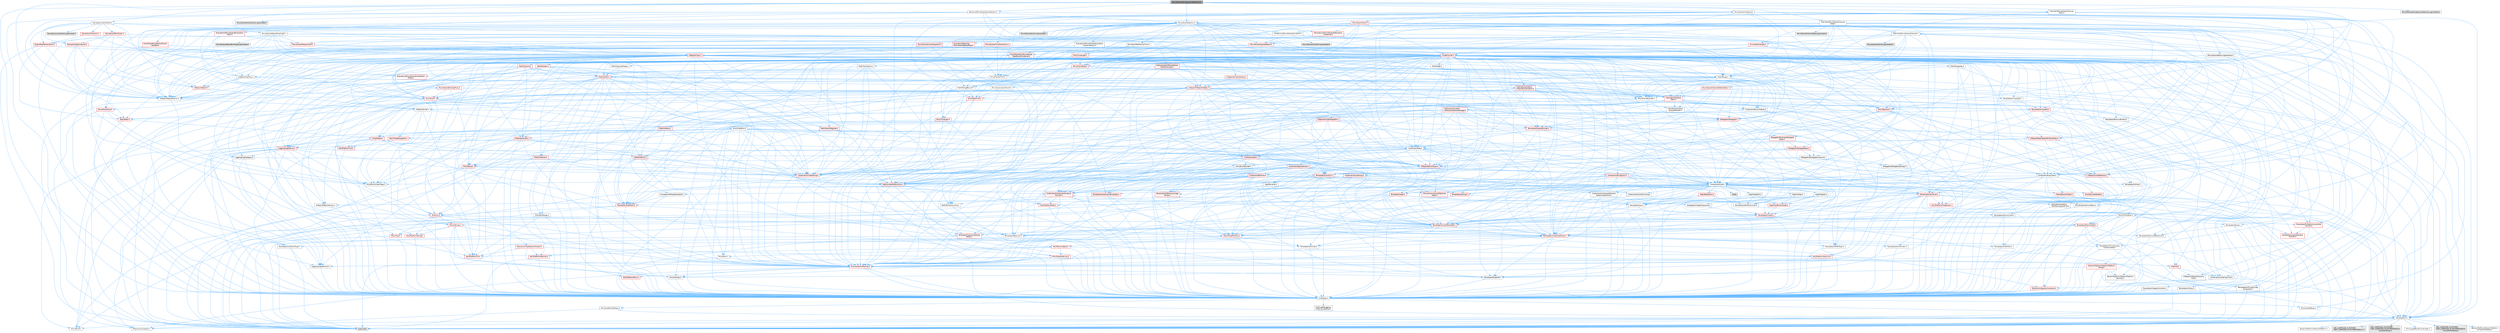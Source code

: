 digraph "MovieSceneGameplayCueSections.h"
{
 // INTERACTIVE_SVG=YES
 // LATEX_PDF_SIZE
  bgcolor="transparent";
  edge [fontname=Helvetica,fontsize=10,labelfontname=Helvetica,labelfontsize=10];
  node [fontname=Helvetica,fontsize=10,shape=box,height=0.2,width=0.4];
  Node1 [id="Node000001",label="MovieSceneGameplayCueSections.h",height=0.2,width=0.4,color="gray40", fillcolor="grey60", style="filled", fontcolor="black",tooltip=" "];
  Node1 -> Node2 [id="edge1_Node000001_Node000002",color="steelblue1",style="solid",tooltip=" "];
  Node2 [id="Node000002",label="CoreTypes.h",height=0.2,width=0.4,color="grey40", fillcolor="white", style="filled",URL="$dc/dec/CoreTypes_8h.html",tooltip=" "];
  Node2 -> Node3 [id="edge2_Node000002_Node000003",color="steelblue1",style="solid",tooltip=" "];
  Node3 [id="Node000003",label="HAL/Platform.h",height=0.2,width=0.4,color="grey40", fillcolor="white", style="filled",URL="$d9/dd0/Platform_8h.html",tooltip=" "];
  Node3 -> Node4 [id="edge3_Node000003_Node000004",color="steelblue1",style="solid",tooltip=" "];
  Node4 [id="Node000004",label="Misc/Build.h",height=0.2,width=0.4,color="grey40", fillcolor="white", style="filled",URL="$d3/dbb/Build_8h.html",tooltip=" "];
  Node3 -> Node5 [id="edge4_Node000003_Node000005",color="steelblue1",style="solid",tooltip=" "];
  Node5 [id="Node000005",label="Misc/LargeWorldCoordinates.h",height=0.2,width=0.4,color="grey40", fillcolor="white", style="filled",URL="$d2/dcb/LargeWorldCoordinates_8h.html",tooltip=" "];
  Node3 -> Node6 [id="edge5_Node000003_Node000006",color="steelblue1",style="solid",tooltip=" "];
  Node6 [id="Node000006",label="type_traits",height=0.2,width=0.4,color="grey60", fillcolor="#E0E0E0", style="filled",tooltip=" "];
  Node3 -> Node7 [id="edge6_Node000003_Node000007",color="steelblue1",style="solid",tooltip=" "];
  Node7 [id="Node000007",label="PreprocessorHelpers.h",height=0.2,width=0.4,color="grey40", fillcolor="white", style="filled",URL="$db/ddb/PreprocessorHelpers_8h.html",tooltip=" "];
  Node3 -> Node8 [id="edge7_Node000003_Node000008",color="steelblue1",style="solid",tooltip=" "];
  Node8 [id="Node000008",label="UBT_COMPILED_PLATFORM\l/UBT_COMPILED_PLATFORMPlatform\lCompilerPreSetup.h",height=0.2,width=0.4,color="grey60", fillcolor="#E0E0E0", style="filled",tooltip=" "];
  Node3 -> Node9 [id="edge8_Node000003_Node000009",color="steelblue1",style="solid",tooltip=" "];
  Node9 [id="Node000009",label="GenericPlatform/GenericPlatform\lCompilerPreSetup.h",height=0.2,width=0.4,color="grey40", fillcolor="white", style="filled",URL="$d9/dc8/GenericPlatformCompilerPreSetup_8h.html",tooltip=" "];
  Node3 -> Node10 [id="edge9_Node000003_Node000010",color="steelblue1",style="solid",tooltip=" "];
  Node10 [id="Node000010",label="GenericPlatform/GenericPlatform.h",height=0.2,width=0.4,color="grey40", fillcolor="white", style="filled",URL="$d6/d84/GenericPlatform_8h.html",tooltip=" "];
  Node3 -> Node11 [id="edge10_Node000003_Node000011",color="steelblue1",style="solid",tooltip=" "];
  Node11 [id="Node000011",label="UBT_COMPILED_PLATFORM\l/UBT_COMPILED_PLATFORMPlatform.h",height=0.2,width=0.4,color="grey60", fillcolor="#E0E0E0", style="filled",tooltip=" "];
  Node3 -> Node12 [id="edge11_Node000003_Node000012",color="steelblue1",style="solid",tooltip=" "];
  Node12 [id="Node000012",label="UBT_COMPILED_PLATFORM\l/UBT_COMPILED_PLATFORMPlatform\lCompilerSetup.h",height=0.2,width=0.4,color="grey60", fillcolor="#E0E0E0", style="filled",tooltip=" "];
  Node2 -> Node13 [id="edge12_Node000002_Node000013",color="steelblue1",style="solid",tooltip=" "];
  Node13 [id="Node000013",label="ProfilingDebugging\l/UMemoryDefines.h",height=0.2,width=0.4,color="grey40", fillcolor="white", style="filled",URL="$d2/da2/UMemoryDefines_8h.html",tooltip=" "];
  Node2 -> Node14 [id="edge13_Node000002_Node000014",color="steelblue1",style="solid",tooltip=" "];
  Node14 [id="Node000014",label="Misc/CoreMiscDefines.h",height=0.2,width=0.4,color="grey40", fillcolor="white", style="filled",URL="$da/d38/CoreMiscDefines_8h.html",tooltip=" "];
  Node14 -> Node3 [id="edge14_Node000014_Node000003",color="steelblue1",style="solid",tooltip=" "];
  Node14 -> Node7 [id="edge15_Node000014_Node000007",color="steelblue1",style="solid",tooltip=" "];
  Node2 -> Node15 [id="edge16_Node000002_Node000015",color="steelblue1",style="solid",tooltip=" "];
  Node15 [id="Node000015",label="Misc/CoreDefines.h",height=0.2,width=0.4,color="grey40", fillcolor="white", style="filled",URL="$d3/dd2/CoreDefines_8h.html",tooltip=" "];
  Node1 -> Node16 [id="edge17_Node000001_Node000016",color="steelblue1",style="solid",tooltip=" "];
  Node16 [id="Node000016",label="UObject/ObjectMacros.h",height=0.2,width=0.4,color="grey40", fillcolor="white", style="filled",URL="$d8/d8d/ObjectMacros_8h.html",tooltip=" "];
  Node16 -> Node17 [id="edge18_Node000016_Node000017",color="steelblue1",style="solid",tooltip=" "];
  Node17 [id="Node000017",label="Misc/EnumClassFlags.h",height=0.2,width=0.4,color="grey40", fillcolor="white", style="filled",URL="$d8/de7/EnumClassFlags_8h.html",tooltip=" "];
  Node16 -> Node18 [id="edge19_Node000016_Node000018",color="steelblue1",style="solid",tooltip=" "];
  Node18 [id="Node000018",label="UObject/Script.h",height=0.2,width=0.4,color="grey40", fillcolor="white", style="filled",URL="$de/dc6/Script_8h.html",tooltip=" "];
  Node18 -> Node19 [id="edge20_Node000018_Node000019",color="steelblue1",style="solid",tooltip=" "];
  Node19 [id="Node000019",label="Delegates/Delegate.h",height=0.2,width=0.4,color="red", fillcolor="#FFF0F0", style="filled",URL="$d4/d80/Delegate_8h.html",tooltip=" "];
  Node19 -> Node2 [id="edge21_Node000019_Node000002",color="steelblue1",style="solid",tooltip=" "];
  Node19 -> Node20 [id="edge22_Node000019_Node000020",color="steelblue1",style="solid",tooltip=" "];
  Node20 [id="Node000020",label="Misc/AssertionMacros.h",height=0.2,width=0.4,color="red", fillcolor="#FFF0F0", style="filled",URL="$d0/dfa/AssertionMacros_8h.html",tooltip=" "];
  Node20 -> Node2 [id="edge23_Node000020_Node000002",color="steelblue1",style="solid",tooltip=" "];
  Node20 -> Node3 [id="edge24_Node000020_Node000003",color="steelblue1",style="solid",tooltip=" "];
  Node20 -> Node21 [id="edge25_Node000020_Node000021",color="steelblue1",style="solid",tooltip=" "];
  Node21 [id="Node000021",label="HAL/PlatformMisc.h",height=0.2,width=0.4,color="red", fillcolor="#FFF0F0", style="filled",URL="$d0/df5/PlatformMisc_8h.html",tooltip=" "];
  Node21 -> Node2 [id="edge26_Node000021_Node000002",color="steelblue1",style="solid",tooltip=" "];
  Node20 -> Node7 [id="edge27_Node000020_Node000007",color="steelblue1",style="solid",tooltip=" "];
  Node20 -> Node56 [id="edge28_Node000020_Node000056",color="steelblue1",style="solid",tooltip=" "];
  Node56 [id="Node000056",label="Templates/EnableIf.h",height=0.2,width=0.4,color="grey40", fillcolor="white", style="filled",URL="$d7/d60/EnableIf_8h.html",tooltip=" "];
  Node56 -> Node2 [id="edge29_Node000056_Node000002",color="steelblue1",style="solid",tooltip=" "];
  Node20 -> Node62 [id="edge30_Node000020_Node000062",color="steelblue1",style="solid",tooltip=" "];
  Node62 [id="Node000062",label="Misc/VarArgs.h",height=0.2,width=0.4,color="grey40", fillcolor="white", style="filled",URL="$d5/d6f/VarArgs_8h.html",tooltip=" "];
  Node62 -> Node2 [id="edge31_Node000062_Node000002",color="steelblue1",style="solid",tooltip=" "];
  Node19 -> Node70 [id="edge32_Node000019_Node000070",color="steelblue1",style="solid",tooltip=" "];
  Node70 [id="Node000070",label="UObject/NameTypes.h",height=0.2,width=0.4,color="red", fillcolor="#FFF0F0", style="filled",URL="$d6/d35/NameTypes_8h.html",tooltip=" "];
  Node70 -> Node2 [id="edge33_Node000070_Node000002",color="steelblue1",style="solid",tooltip=" "];
  Node70 -> Node20 [id="edge34_Node000070_Node000020",color="steelblue1",style="solid",tooltip=" "];
  Node70 -> Node71 [id="edge35_Node000070_Node000071",color="steelblue1",style="solid",tooltip=" "];
  Node71 [id="Node000071",label="HAL/UnrealMemory.h",height=0.2,width=0.4,color="red", fillcolor="#FFF0F0", style="filled",URL="$d9/d96/UnrealMemory_8h.html",tooltip=" "];
  Node71 -> Node2 [id="edge36_Node000071_Node000002",color="steelblue1",style="solid",tooltip=" "];
  Node71 -> Node75 [id="edge37_Node000071_Node000075",color="steelblue1",style="solid",tooltip=" "];
  Node75 [id="Node000075",label="HAL/MemoryBase.h",height=0.2,width=0.4,color="red", fillcolor="#FFF0F0", style="filled",URL="$d6/d9f/MemoryBase_8h.html",tooltip=" "];
  Node75 -> Node2 [id="edge38_Node000075_Node000002",color="steelblue1",style="solid",tooltip=" "];
  Node75 -> Node49 [id="edge39_Node000075_Node000049",color="steelblue1",style="solid",tooltip=" "];
  Node49 [id="Node000049",label="HAL/PlatformAtomics.h",height=0.2,width=0.4,color="red", fillcolor="#FFF0F0", style="filled",URL="$d3/d36/PlatformAtomics_8h.html",tooltip=" "];
  Node49 -> Node2 [id="edge40_Node000049_Node000002",color="steelblue1",style="solid",tooltip=" "];
  Node75 -> Node33 [id="edge41_Node000075_Node000033",color="steelblue1",style="solid",tooltip=" "];
  Node33 [id="Node000033",label="HAL/PlatformCrt.h",height=0.2,width=0.4,color="red", fillcolor="#FFF0F0", style="filled",URL="$d8/d75/PlatformCrt_8h.html",tooltip=" "];
  Node75 -> Node76 [id="edge42_Node000075_Node000076",color="steelblue1",style="solid",tooltip=" "];
  Node76 [id="Node000076",label="Misc/Exec.h",height=0.2,width=0.4,color="grey40", fillcolor="white", style="filled",URL="$de/ddb/Exec_8h.html",tooltip=" "];
  Node76 -> Node2 [id="edge43_Node000076_Node000002",color="steelblue1",style="solid",tooltip=" "];
  Node76 -> Node20 [id="edge44_Node000076_Node000020",color="steelblue1",style="solid",tooltip=" "];
  Node75 -> Node77 [id="edge45_Node000075_Node000077",color="steelblue1",style="solid",tooltip=" "];
  Node77 [id="Node000077",label="Misc/OutputDevice.h",height=0.2,width=0.4,color="red", fillcolor="#FFF0F0", style="filled",URL="$d7/d32/OutputDevice_8h.html",tooltip=" "];
  Node77 -> Node28 [id="edge46_Node000077_Node000028",color="steelblue1",style="solid",tooltip=" "];
  Node28 [id="Node000028",label="CoreFwd.h",height=0.2,width=0.4,color="red", fillcolor="#FFF0F0", style="filled",URL="$d1/d1e/CoreFwd_8h.html",tooltip=" "];
  Node28 -> Node2 [id="edge47_Node000028_Node000002",color="steelblue1",style="solid",tooltip=" "];
  Node28 -> Node29 [id="edge48_Node000028_Node000029",color="steelblue1",style="solid",tooltip=" "];
  Node29 [id="Node000029",label="Containers/ContainersFwd.h",height=0.2,width=0.4,color="grey40", fillcolor="white", style="filled",URL="$d4/d0a/ContainersFwd_8h.html",tooltip=" "];
  Node29 -> Node3 [id="edge49_Node000029_Node000003",color="steelblue1",style="solid",tooltip=" "];
  Node29 -> Node2 [id="edge50_Node000029_Node000002",color="steelblue1",style="solid",tooltip=" "];
  Node29 -> Node26 [id="edge51_Node000029_Node000026",color="steelblue1",style="solid",tooltip=" "];
  Node26 [id="Node000026",label="Traits/IsContiguousContainer.h",height=0.2,width=0.4,color="red", fillcolor="#FFF0F0", style="filled",URL="$d5/d3c/IsContiguousContainer_8h.html",tooltip=" "];
  Node26 -> Node2 [id="edge52_Node000026_Node000002",color="steelblue1",style="solid",tooltip=" "];
  Node28 -> Node31 [id="edge53_Node000028_Node000031",color="steelblue1",style="solid",tooltip=" "];
  Node31 [id="Node000031",label="UObject/UObjectHierarchy\lFwd.h",height=0.2,width=0.4,color="grey40", fillcolor="white", style="filled",URL="$d3/d13/UObjectHierarchyFwd_8h.html",tooltip=" "];
  Node77 -> Node2 [id="edge54_Node000077_Node000002",color="steelblue1",style="solid",tooltip=" "];
  Node77 -> Node78 [id="edge55_Node000077_Node000078",color="steelblue1",style="solid",tooltip=" "];
  Node78 [id="Node000078",label="Logging/LogVerbosity.h",height=0.2,width=0.4,color="grey40", fillcolor="white", style="filled",URL="$d2/d8f/LogVerbosity_8h.html",tooltip=" "];
  Node78 -> Node2 [id="edge56_Node000078_Node000002",color="steelblue1",style="solid",tooltip=" "];
  Node77 -> Node62 [id="edge57_Node000077_Node000062",color="steelblue1",style="solid",tooltip=" "];
  Node71 -> Node88 [id="edge58_Node000071_Node000088",color="steelblue1",style="solid",tooltip=" "];
  Node88 [id="Node000088",label="HAL/PlatformMemory.h",height=0.2,width=0.4,color="red", fillcolor="#FFF0F0", style="filled",URL="$de/d68/PlatformMemory_8h.html",tooltip=" "];
  Node88 -> Node2 [id="edge59_Node000088_Node000002",color="steelblue1",style="solid",tooltip=" "];
  Node71 -> Node91 [id="edge60_Node000071_Node000091",color="steelblue1",style="solid",tooltip=" "];
  Node91 [id="Node000091",label="Templates/IsPointer.h",height=0.2,width=0.4,color="grey40", fillcolor="white", style="filled",URL="$d7/d05/IsPointer_8h.html",tooltip=" "];
  Node91 -> Node2 [id="edge61_Node000091_Node000002",color="steelblue1",style="solid",tooltip=" "];
  Node70 -> Node92 [id="edge62_Node000070_Node000092",color="steelblue1",style="solid",tooltip=" "];
  Node92 [id="Node000092",label="Templates/UnrealTypeTraits.h",height=0.2,width=0.4,color="red", fillcolor="#FFF0F0", style="filled",URL="$d2/d2d/UnrealTypeTraits_8h.html",tooltip=" "];
  Node92 -> Node2 [id="edge63_Node000092_Node000002",color="steelblue1",style="solid",tooltip=" "];
  Node92 -> Node91 [id="edge64_Node000092_Node000091",color="steelblue1",style="solid",tooltip=" "];
  Node92 -> Node20 [id="edge65_Node000092_Node000020",color="steelblue1",style="solid",tooltip=" "];
  Node92 -> Node84 [id="edge66_Node000092_Node000084",color="steelblue1",style="solid",tooltip=" "];
  Node84 [id="Node000084",label="Templates/AndOrNot.h",height=0.2,width=0.4,color="grey40", fillcolor="white", style="filled",URL="$db/d0a/AndOrNot_8h.html",tooltip=" "];
  Node84 -> Node2 [id="edge67_Node000084_Node000002",color="steelblue1",style="solid",tooltip=" "];
  Node92 -> Node56 [id="edge68_Node000092_Node000056",color="steelblue1",style="solid",tooltip=" "];
  Node92 -> Node93 [id="edge69_Node000092_Node000093",color="steelblue1",style="solid",tooltip=" "];
  Node93 [id="Node000093",label="Templates/IsArithmetic.h",height=0.2,width=0.4,color="grey40", fillcolor="white", style="filled",URL="$d2/d5d/IsArithmetic_8h.html",tooltip=" "];
  Node93 -> Node2 [id="edge70_Node000093_Node000002",color="steelblue1",style="solid",tooltip=" "];
  Node92 -> Node95 [id="edge71_Node000092_Node000095",color="steelblue1",style="solid",tooltip=" "];
  Node95 [id="Node000095",label="Templates/IsPODType.h",height=0.2,width=0.4,color="grey40", fillcolor="white", style="filled",URL="$d7/db1/IsPODType_8h.html",tooltip=" "];
  Node95 -> Node2 [id="edge72_Node000095_Node000002",color="steelblue1",style="solid",tooltip=" "];
  Node92 -> Node96 [id="edge73_Node000092_Node000096",color="steelblue1",style="solid",tooltip=" "];
  Node96 [id="Node000096",label="Templates/IsUECoreType.h",height=0.2,width=0.4,color="grey40", fillcolor="white", style="filled",URL="$d1/db8/IsUECoreType_8h.html",tooltip=" "];
  Node96 -> Node2 [id="edge74_Node000096_Node000002",color="steelblue1",style="solid",tooltip=" "];
  Node96 -> Node6 [id="edge75_Node000096_Node000006",color="steelblue1",style="solid",tooltip=" "];
  Node92 -> Node85 [id="edge76_Node000092_Node000085",color="steelblue1",style="solid",tooltip=" "];
  Node85 [id="Node000085",label="Templates/IsTriviallyCopy\lConstructible.h",height=0.2,width=0.4,color="grey40", fillcolor="white", style="filled",URL="$d3/d78/IsTriviallyCopyConstructible_8h.html",tooltip=" "];
  Node85 -> Node2 [id="edge77_Node000085_Node000002",color="steelblue1",style="solid",tooltip=" "];
  Node85 -> Node6 [id="edge78_Node000085_Node000006",color="steelblue1",style="solid",tooltip=" "];
  Node70 -> Node97 [id="edge79_Node000070_Node000097",color="steelblue1",style="solid",tooltip=" "];
  Node97 [id="Node000097",label="Templates/UnrealTemplate.h",height=0.2,width=0.4,color="red", fillcolor="#FFF0F0", style="filled",URL="$d4/d24/UnrealTemplate_8h.html",tooltip=" "];
  Node97 -> Node2 [id="edge80_Node000097_Node000002",color="steelblue1",style="solid",tooltip=" "];
  Node97 -> Node91 [id="edge81_Node000097_Node000091",color="steelblue1",style="solid",tooltip=" "];
  Node97 -> Node71 [id="edge82_Node000097_Node000071",color="steelblue1",style="solid",tooltip=" "];
  Node97 -> Node92 [id="edge83_Node000097_Node000092",color="steelblue1",style="solid",tooltip=" "];
  Node97 -> Node100 [id="edge84_Node000097_Node000100",color="steelblue1",style="solid",tooltip=" "];
  Node100 [id="Node000100",label="Templates/RemoveReference.h",height=0.2,width=0.4,color="grey40", fillcolor="white", style="filled",URL="$da/dbe/RemoveReference_8h.html",tooltip=" "];
  Node100 -> Node2 [id="edge85_Node000100_Node000002",color="steelblue1",style="solid",tooltip=" "];
  Node97 -> Node64 [id="edge86_Node000097_Node000064",color="steelblue1",style="solid",tooltip=" "];
  Node64 [id="Node000064",label="Templates/Requires.h",height=0.2,width=0.4,color="grey40", fillcolor="white", style="filled",URL="$dc/d96/Requires_8h.html",tooltip=" "];
  Node64 -> Node56 [id="edge87_Node000064_Node000056",color="steelblue1",style="solid",tooltip=" "];
  Node64 -> Node6 [id="edge88_Node000064_Node000006",color="steelblue1",style="solid",tooltip=" "];
  Node97 -> Node101 [id="edge89_Node000097_Node000101",color="steelblue1",style="solid",tooltip=" "];
  Node101 [id="Node000101",label="Templates/TypeCompatible\lBytes.h",height=0.2,width=0.4,color="red", fillcolor="#FFF0F0", style="filled",URL="$df/d0a/TypeCompatibleBytes_8h.html",tooltip=" "];
  Node101 -> Node2 [id="edge90_Node000101_Node000002",color="steelblue1",style="solid",tooltip=" "];
  Node101 -> Node6 [id="edge91_Node000101_Node000006",color="steelblue1",style="solid",tooltip=" "];
  Node97 -> Node26 [id="edge92_Node000097_Node000026",color="steelblue1",style="solid",tooltip=" "];
  Node97 -> Node6 [id="edge93_Node000097_Node000006",color="steelblue1",style="solid",tooltip=" "];
  Node70 -> Node103 [id="edge94_Node000070_Node000103",color="steelblue1",style="solid",tooltip=" "];
  Node103 [id="Node000103",label="Containers/UnrealString.h",height=0.2,width=0.4,color="red", fillcolor="#FFF0F0", style="filled",URL="$d5/dba/UnrealString_8h.html",tooltip=" "];
  Node70 -> Node110 [id="edge95_Node000070_Node000110",color="steelblue1",style="solid",tooltip=" "];
  Node110 [id="Node000110",label="Containers/StringConv.h",height=0.2,width=0.4,color="red", fillcolor="#FFF0F0", style="filled",URL="$d3/ddf/StringConv_8h.html",tooltip=" "];
  Node110 -> Node2 [id="edge96_Node000110_Node000002",color="steelblue1",style="solid",tooltip=" "];
  Node110 -> Node20 [id="edge97_Node000110_Node000020",color="steelblue1",style="solid",tooltip=" "];
  Node110 -> Node111 [id="edge98_Node000110_Node000111",color="steelblue1",style="solid",tooltip=" "];
  Node111 [id="Node000111",label="Containers/ContainerAllocation\lPolicies.h",height=0.2,width=0.4,color="red", fillcolor="#FFF0F0", style="filled",URL="$d7/dff/ContainerAllocationPolicies_8h.html",tooltip=" "];
  Node111 -> Node2 [id="edge99_Node000111_Node000002",color="steelblue1",style="solid",tooltip=" "];
  Node111 -> Node111 [id="edge100_Node000111_Node000111",color="steelblue1",style="solid",tooltip=" "];
  Node111 -> Node113 [id="edge101_Node000111_Node000113",color="steelblue1",style="solid",tooltip=" "];
  Node113 [id="Node000113",label="HAL/PlatformMath.h",height=0.2,width=0.4,color="red", fillcolor="#FFF0F0", style="filled",URL="$dc/d53/PlatformMath_8h.html",tooltip=" "];
  Node113 -> Node2 [id="edge102_Node000113_Node000002",color="steelblue1",style="solid",tooltip=" "];
  Node111 -> Node71 [id="edge103_Node000111_Node000071",color="steelblue1",style="solid",tooltip=" "];
  Node111 -> Node43 [id="edge104_Node000111_Node000043",color="steelblue1",style="solid",tooltip=" "];
  Node43 [id="Node000043",label="Math/NumericLimits.h",height=0.2,width=0.4,color="grey40", fillcolor="white", style="filled",URL="$df/d1b/NumericLimits_8h.html",tooltip=" "];
  Node43 -> Node2 [id="edge105_Node000043_Node000002",color="steelblue1",style="solid",tooltip=" "];
  Node111 -> Node20 [id="edge106_Node000111_Node000020",color="steelblue1",style="solid",tooltip=" "];
  Node111 -> Node122 [id="edge107_Node000111_Node000122",color="steelblue1",style="solid",tooltip=" "];
  Node122 [id="Node000122",label="Templates/MemoryOps.h",height=0.2,width=0.4,color="red", fillcolor="#FFF0F0", style="filled",URL="$db/dea/MemoryOps_8h.html",tooltip=" "];
  Node122 -> Node2 [id="edge108_Node000122_Node000002",color="steelblue1",style="solid",tooltip=" "];
  Node122 -> Node71 [id="edge109_Node000122_Node000071",color="steelblue1",style="solid",tooltip=" "];
  Node122 -> Node86 [id="edge110_Node000122_Node000086",color="steelblue1",style="solid",tooltip=" "];
  Node86 [id="Node000086",label="Templates/IsTriviallyCopy\lAssignable.h",height=0.2,width=0.4,color="grey40", fillcolor="white", style="filled",URL="$d2/df2/IsTriviallyCopyAssignable_8h.html",tooltip=" "];
  Node86 -> Node2 [id="edge111_Node000086_Node000002",color="steelblue1",style="solid",tooltip=" "];
  Node86 -> Node6 [id="edge112_Node000086_Node000006",color="steelblue1",style="solid",tooltip=" "];
  Node122 -> Node85 [id="edge113_Node000122_Node000085",color="steelblue1",style="solid",tooltip=" "];
  Node122 -> Node64 [id="edge114_Node000122_Node000064",color="steelblue1",style="solid",tooltip=" "];
  Node122 -> Node92 [id="edge115_Node000122_Node000092",color="steelblue1",style="solid",tooltip=" "];
  Node122 -> Node6 [id="edge116_Node000122_Node000006",color="steelblue1",style="solid",tooltip=" "];
  Node111 -> Node101 [id="edge117_Node000111_Node000101",color="steelblue1",style="solid",tooltip=" "];
  Node111 -> Node6 [id="edge118_Node000111_Node000006",color="steelblue1",style="solid",tooltip=" "];
  Node110 -> Node123 [id="edge119_Node000110_Node000123",color="steelblue1",style="solid",tooltip=" "];
  Node123 [id="Node000123",label="Containers/Array.h",height=0.2,width=0.4,color="grey40", fillcolor="white", style="filled",URL="$df/dd0/Array_8h.html",tooltip=" "];
  Node123 -> Node2 [id="edge120_Node000123_Node000002",color="steelblue1",style="solid",tooltip=" "];
  Node123 -> Node20 [id="edge121_Node000123_Node000020",color="steelblue1",style="solid",tooltip=" "];
  Node123 -> Node124 [id="edge122_Node000123_Node000124",color="steelblue1",style="solid",tooltip=" "];
  Node124 [id="Node000124",label="Misc/IntrusiveUnsetOptional\lState.h",height=0.2,width=0.4,color="red", fillcolor="#FFF0F0", style="filled",URL="$d2/d0a/IntrusiveUnsetOptionalState_8h.html",tooltip=" "];
  Node123 -> Node126 [id="edge123_Node000123_Node000126",color="steelblue1",style="solid",tooltip=" "];
  Node126 [id="Node000126",label="Misc/ReverseIterate.h",height=0.2,width=0.4,color="red", fillcolor="#FFF0F0", style="filled",URL="$db/de3/ReverseIterate_8h.html",tooltip=" "];
  Node126 -> Node3 [id="edge124_Node000126_Node000003",color="steelblue1",style="solid",tooltip=" "];
  Node123 -> Node71 [id="edge125_Node000123_Node000071",color="steelblue1",style="solid",tooltip=" "];
  Node123 -> Node92 [id="edge126_Node000123_Node000092",color="steelblue1",style="solid",tooltip=" "];
  Node123 -> Node97 [id="edge127_Node000123_Node000097",color="steelblue1",style="solid",tooltip=" "];
  Node123 -> Node128 [id="edge128_Node000123_Node000128",color="steelblue1",style="solid",tooltip=" "];
  Node128 [id="Node000128",label="Containers/AllowShrinking.h",height=0.2,width=0.4,color="grey40", fillcolor="white", style="filled",URL="$d7/d1a/AllowShrinking_8h.html",tooltip=" "];
  Node128 -> Node2 [id="edge129_Node000128_Node000002",color="steelblue1",style="solid",tooltip=" "];
  Node123 -> Node111 [id="edge130_Node000123_Node000111",color="steelblue1",style="solid",tooltip=" "];
  Node123 -> Node129 [id="edge131_Node000123_Node000129",color="steelblue1",style="solid",tooltip=" "];
  Node129 [id="Node000129",label="Containers/ContainerElement\lTypeCompatibility.h",height=0.2,width=0.4,color="grey40", fillcolor="white", style="filled",URL="$df/ddf/ContainerElementTypeCompatibility_8h.html",tooltip=" "];
  Node129 -> Node2 [id="edge132_Node000129_Node000002",color="steelblue1",style="solid",tooltip=" "];
  Node129 -> Node92 [id="edge133_Node000129_Node000092",color="steelblue1",style="solid",tooltip=" "];
  Node123 -> Node130 [id="edge134_Node000123_Node000130",color="steelblue1",style="solid",tooltip=" "];
  Node130 [id="Node000130",label="Serialization/Archive.h",height=0.2,width=0.4,color="red", fillcolor="#FFF0F0", style="filled",URL="$d7/d3b/Archive_8h.html",tooltip=" "];
  Node130 -> Node28 [id="edge135_Node000130_Node000028",color="steelblue1",style="solid",tooltip=" "];
  Node130 -> Node2 [id="edge136_Node000130_Node000002",color="steelblue1",style="solid",tooltip=" "];
  Node130 -> Node131 [id="edge137_Node000130_Node000131",color="steelblue1",style="solid",tooltip=" "];
  Node131 [id="Node000131",label="HAL/PlatformProperties.h",height=0.2,width=0.4,color="red", fillcolor="#FFF0F0", style="filled",URL="$d9/db0/PlatformProperties_8h.html",tooltip=" "];
  Node131 -> Node2 [id="edge138_Node000131_Node000002",color="steelblue1",style="solid",tooltip=" "];
  Node130 -> Node134 [id="edge139_Node000130_Node000134",color="steelblue1",style="solid",tooltip=" "];
  Node134 [id="Node000134",label="Internationalization\l/TextNamespaceFwd.h",height=0.2,width=0.4,color="grey40", fillcolor="white", style="filled",URL="$d8/d97/TextNamespaceFwd_8h.html",tooltip=" "];
  Node134 -> Node2 [id="edge140_Node000134_Node000002",color="steelblue1",style="solid",tooltip=" "];
  Node130 -> Node20 [id="edge141_Node000130_Node000020",color="steelblue1",style="solid",tooltip=" "];
  Node130 -> Node4 [id="edge142_Node000130_Node000004",color="steelblue1",style="solid",tooltip=" "];
  Node130 -> Node135 [id="edge143_Node000130_Node000135",color="steelblue1",style="solid",tooltip=" "];
  Node135 [id="Node000135",label="Misc/EngineVersionBase.h",height=0.2,width=0.4,color="grey40", fillcolor="white", style="filled",URL="$d5/d2b/EngineVersionBase_8h.html",tooltip=" "];
  Node135 -> Node2 [id="edge144_Node000135_Node000002",color="steelblue1",style="solid",tooltip=" "];
  Node130 -> Node62 [id="edge145_Node000130_Node000062",color="steelblue1",style="solid",tooltip=" "];
  Node130 -> Node56 [id="edge146_Node000130_Node000056",color="steelblue1",style="solid",tooltip=" "];
  Node130 -> Node138 [id="edge147_Node000130_Node000138",color="steelblue1",style="solid",tooltip=" "];
  Node138 [id="Node000138",label="Templates/IsEnumClass.h",height=0.2,width=0.4,color="grey40", fillcolor="white", style="filled",URL="$d7/d15/IsEnumClass_8h.html",tooltip=" "];
  Node138 -> Node2 [id="edge148_Node000138_Node000002",color="steelblue1",style="solid",tooltip=" "];
  Node138 -> Node84 [id="edge149_Node000138_Node000084",color="steelblue1",style="solid",tooltip=" "];
  Node130 -> Node97 [id="edge150_Node000130_Node000097",color="steelblue1",style="solid",tooltip=" "];
  Node130 -> Node139 [id="edge151_Node000130_Node000139",color="steelblue1",style="solid",tooltip=" "];
  Node139 [id="Node000139",label="UObject/ObjectVersion.h",height=0.2,width=0.4,color="grey40", fillcolor="white", style="filled",URL="$da/d63/ObjectVersion_8h.html",tooltip=" "];
  Node139 -> Node2 [id="edge152_Node000139_Node000002",color="steelblue1",style="solid",tooltip=" "];
  Node123 -> Node140 [id="edge153_Node000123_Node000140",color="steelblue1",style="solid",tooltip=" "];
  Node140 [id="Node000140",label="Serialization/MemoryImage\lWriter.h",height=0.2,width=0.4,color="red", fillcolor="#FFF0F0", style="filled",URL="$d0/d08/MemoryImageWriter_8h.html",tooltip=" "];
  Node140 -> Node2 [id="edge154_Node000140_Node000002",color="steelblue1",style="solid",tooltip=" "];
  Node123 -> Node154 [id="edge155_Node000123_Node000154",color="steelblue1",style="solid",tooltip=" "];
  Node154 [id="Node000154",label="Algo/Heapify.h",height=0.2,width=0.4,color="grey40", fillcolor="white", style="filled",URL="$d0/d2a/Heapify_8h.html",tooltip=" "];
  Node154 -> Node155 [id="edge156_Node000154_Node000155",color="steelblue1",style="solid",tooltip=" "];
  Node155 [id="Node000155",label="Algo/Impl/BinaryHeap.h",height=0.2,width=0.4,color="red", fillcolor="#FFF0F0", style="filled",URL="$d7/da3/Algo_2Impl_2BinaryHeap_8h.html",tooltip=" "];
  Node155 -> Node156 [id="edge157_Node000155_Node000156",color="steelblue1",style="solid",tooltip=" "];
  Node156 [id="Node000156",label="Templates/Invoke.h",height=0.2,width=0.4,color="red", fillcolor="#FFF0F0", style="filled",URL="$d7/deb/Invoke_8h.html",tooltip=" "];
  Node156 -> Node2 [id="edge158_Node000156_Node000002",color="steelblue1",style="solid",tooltip=" "];
  Node156 -> Node97 [id="edge159_Node000156_Node000097",color="steelblue1",style="solid",tooltip=" "];
  Node156 -> Node6 [id="edge160_Node000156_Node000006",color="steelblue1",style="solid",tooltip=" "];
  Node155 -> Node6 [id="edge161_Node000155_Node000006",color="steelblue1",style="solid",tooltip=" "];
  Node154 -> Node160 [id="edge162_Node000154_Node000160",color="steelblue1",style="solid",tooltip=" "];
  Node160 [id="Node000160",label="Templates/IdentityFunctor.h",height=0.2,width=0.4,color="grey40", fillcolor="white", style="filled",URL="$d7/d2e/IdentityFunctor_8h.html",tooltip=" "];
  Node160 -> Node3 [id="edge163_Node000160_Node000003",color="steelblue1",style="solid",tooltip=" "];
  Node154 -> Node156 [id="edge164_Node000154_Node000156",color="steelblue1",style="solid",tooltip=" "];
  Node154 -> Node161 [id="edge165_Node000154_Node000161",color="steelblue1",style="solid",tooltip=" "];
  Node161 [id="Node000161",label="Templates/Less.h",height=0.2,width=0.4,color="grey40", fillcolor="white", style="filled",URL="$de/dc8/Less_8h.html",tooltip=" "];
  Node161 -> Node2 [id="edge166_Node000161_Node000002",color="steelblue1",style="solid",tooltip=" "];
  Node161 -> Node97 [id="edge167_Node000161_Node000097",color="steelblue1",style="solid",tooltip=" "];
  Node154 -> Node97 [id="edge168_Node000154_Node000097",color="steelblue1",style="solid",tooltip=" "];
  Node123 -> Node162 [id="edge169_Node000123_Node000162",color="steelblue1",style="solid",tooltip=" "];
  Node162 [id="Node000162",label="Algo/HeapSort.h",height=0.2,width=0.4,color="grey40", fillcolor="white", style="filled",URL="$d3/d92/HeapSort_8h.html",tooltip=" "];
  Node162 -> Node155 [id="edge170_Node000162_Node000155",color="steelblue1",style="solid",tooltip=" "];
  Node162 -> Node160 [id="edge171_Node000162_Node000160",color="steelblue1",style="solid",tooltip=" "];
  Node162 -> Node161 [id="edge172_Node000162_Node000161",color="steelblue1",style="solid",tooltip=" "];
  Node162 -> Node97 [id="edge173_Node000162_Node000097",color="steelblue1",style="solid",tooltip=" "];
  Node123 -> Node163 [id="edge174_Node000123_Node000163",color="steelblue1",style="solid",tooltip=" "];
  Node163 [id="Node000163",label="Algo/IsHeap.h",height=0.2,width=0.4,color="grey40", fillcolor="white", style="filled",URL="$de/d32/IsHeap_8h.html",tooltip=" "];
  Node163 -> Node155 [id="edge175_Node000163_Node000155",color="steelblue1",style="solid",tooltip=" "];
  Node163 -> Node160 [id="edge176_Node000163_Node000160",color="steelblue1",style="solid",tooltip=" "];
  Node163 -> Node156 [id="edge177_Node000163_Node000156",color="steelblue1",style="solid",tooltip=" "];
  Node163 -> Node161 [id="edge178_Node000163_Node000161",color="steelblue1",style="solid",tooltip=" "];
  Node163 -> Node97 [id="edge179_Node000163_Node000097",color="steelblue1",style="solid",tooltip=" "];
  Node123 -> Node155 [id="edge180_Node000123_Node000155",color="steelblue1",style="solid",tooltip=" "];
  Node123 -> Node164 [id="edge181_Node000123_Node000164",color="steelblue1",style="solid",tooltip=" "];
  Node164 [id="Node000164",label="Algo/StableSort.h",height=0.2,width=0.4,color="red", fillcolor="#FFF0F0", style="filled",URL="$d7/d3c/StableSort_8h.html",tooltip=" "];
  Node164 -> Node160 [id="edge182_Node000164_Node000160",color="steelblue1",style="solid",tooltip=" "];
  Node164 -> Node156 [id="edge183_Node000164_Node000156",color="steelblue1",style="solid",tooltip=" "];
  Node164 -> Node161 [id="edge184_Node000164_Node000161",color="steelblue1",style="solid",tooltip=" "];
  Node164 -> Node97 [id="edge185_Node000164_Node000097",color="steelblue1",style="solid",tooltip=" "];
  Node123 -> Node167 [id="edge186_Node000123_Node000167",color="steelblue1",style="solid",tooltip=" "];
  Node167 [id="Node000167",label="Concepts/GetTypeHashable.h",height=0.2,width=0.4,color="grey40", fillcolor="white", style="filled",URL="$d3/da2/GetTypeHashable_8h.html",tooltip=" "];
  Node167 -> Node2 [id="edge187_Node000167_Node000002",color="steelblue1",style="solid",tooltip=" "];
  Node167 -> Node145 [id="edge188_Node000167_Node000145",color="steelblue1",style="solid",tooltip=" "];
  Node145 [id="Node000145",label="Templates/TypeHash.h",height=0.2,width=0.4,color="red", fillcolor="#FFF0F0", style="filled",URL="$d1/d62/TypeHash_8h.html",tooltip=" "];
  Node145 -> Node2 [id="edge189_Node000145_Node000002",color="steelblue1",style="solid",tooltip=" "];
  Node145 -> Node64 [id="edge190_Node000145_Node000064",color="steelblue1",style="solid",tooltip=" "];
  Node145 -> Node146 [id="edge191_Node000145_Node000146",color="steelblue1",style="solid",tooltip=" "];
  Node146 [id="Node000146",label="Misc/Crc.h",height=0.2,width=0.4,color="red", fillcolor="#FFF0F0", style="filled",URL="$d4/dd2/Crc_8h.html",tooltip=" "];
  Node146 -> Node2 [id="edge192_Node000146_Node000002",color="steelblue1",style="solid",tooltip=" "];
  Node146 -> Node73 [id="edge193_Node000146_Node000073",color="steelblue1",style="solid",tooltip=" "];
  Node73 [id="Node000073",label="HAL/PlatformString.h",height=0.2,width=0.4,color="red", fillcolor="#FFF0F0", style="filled",URL="$db/db5/PlatformString_8h.html",tooltip=" "];
  Node73 -> Node2 [id="edge194_Node000073_Node000002",color="steelblue1",style="solid",tooltip=" "];
  Node146 -> Node20 [id="edge195_Node000146_Node000020",color="steelblue1",style="solid",tooltip=" "];
  Node146 -> Node147 [id="edge196_Node000146_Node000147",color="steelblue1",style="solid",tooltip=" "];
  Node147 [id="Node000147",label="Misc/CString.h",height=0.2,width=0.4,color="red", fillcolor="#FFF0F0", style="filled",URL="$d2/d49/CString_8h.html",tooltip=" "];
  Node147 -> Node2 [id="edge197_Node000147_Node000002",color="steelblue1",style="solid",tooltip=" "];
  Node147 -> Node33 [id="edge198_Node000147_Node000033",color="steelblue1",style="solid",tooltip=" "];
  Node147 -> Node73 [id="edge199_Node000147_Node000073",color="steelblue1",style="solid",tooltip=" "];
  Node147 -> Node20 [id="edge200_Node000147_Node000020",color="steelblue1",style="solid",tooltip=" "];
  Node147 -> Node148 [id="edge201_Node000147_Node000148",color="steelblue1",style="solid",tooltip=" "];
  Node148 [id="Node000148",label="Misc/Char.h",height=0.2,width=0.4,color="red", fillcolor="#FFF0F0", style="filled",URL="$d0/d58/Char_8h.html",tooltip=" "];
  Node148 -> Node2 [id="edge202_Node000148_Node000002",color="steelblue1",style="solid",tooltip=" "];
  Node148 -> Node6 [id="edge203_Node000148_Node000006",color="steelblue1",style="solid",tooltip=" "];
  Node147 -> Node62 [id="edge204_Node000147_Node000062",color="steelblue1",style="solid",tooltip=" "];
  Node146 -> Node148 [id="edge205_Node000146_Node000148",color="steelblue1",style="solid",tooltip=" "];
  Node146 -> Node92 [id="edge206_Node000146_Node000092",color="steelblue1",style="solid",tooltip=" "];
  Node145 -> Node6 [id="edge207_Node000145_Node000006",color="steelblue1",style="solid",tooltip=" "];
  Node123 -> Node160 [id="edge208_Node000123_Node000160",color="steelblue1",style="solid",tooltip=" "];
  Node123 -> Node156 [id="edge209_Node000123_Node000156",color="steelblue1",style="solid",tooltip=" "];
  Node123 -> Node161 [id="edge210_Node000123_Node000161",color="steelblue1",style="solid",tooltip=" "];
  Node123 -> Node168 [id="edge211_Node000123_Node000168",color="steelblue1",style="solid",tooltip=" "];
  Node168 [id="Node000168",label="Templates/LosesQualifiers\lFromTo.h",height=0.2,width=0.4,color="red", fillcolor="#FFF0F0", style="filled",URL="$d2/db3/LosesQualifiersFromTo_8h.html",tooltip=" "];
  Node168 -> Node6 [id="edge212_Node000168_Node000006",color="steelblue1",style="solid",tooltip=" "];
  Node123 -> Node64 [id="edge213_Node000123_Node000064",color="steelblue1",style="solid",tooltip=" "];
  Node123 -> Node169 [id="edge214_Node000123_Node000169",color="steelblue1",style="solid",tooltip=" "];
  Node169 [id="Node000169",label="Templates/Sorting.h",height=0.2,width=0.4,color="red", fillcolor="#FFF0F0", style="filled",URL="$d3/d9e/Sorting_8h.html",tooltip=" "];
  Node169 -> Node2 [id="edge215_Node000169_Node000002",color="steelblue1",style="solid",tooltip=" "];
  Node169 -> Node113 [id="edge216_Node000169_Node000113",color="steelblue1",style="solid",tooltip=" "];
  Node169 -> Node161 [id="edge217_Node000169_Node000161",color="steelblue1",style="solid",tooltip=" "];
  Node123 -> Node173 [id="edge218_Node000123_Node000173",color="steelblue1",style="solid",tooltip=" "];
  Node173 [id="Node000173",label="Templates/AlignmentTemplates.h",height=0.2,width=0.4,color="red", fillcolor="#FFF0F0", style="filled",URL="$dd/d32/AlignmentTemplates_8h.html",tooltip=" "];
  Node173 -> Node2 [id="edge219_Node000173_Node000002",color="steelblue1",style="solid",tooltip=" "];
  Node173 -> Node91 [id="edge220_Node000173_Node000091",color="steelblue1",style="solid",tooltip=" "];
  Node123 -> Node24 [id="edge221_Node000123_Node000024",color="steelblue1",style="solid",tooltip=" "];
  Node24 [id="Node000024",label="Traits/ElementType.h",height=0.2,width=0.4,color="red", fillcolor="#FFF0F0", style="filled",URL="$d5/d4f/ElementType_8h.html",tooltip=" "];
  Node24 -> Node3 [id="edge222_Node000024_Node000003",color="steelblue1",style="solid",tooltip=" "];
  Node24 -> Node6 [id="edge223_Node000024_Node000006",color="steelblue1",style="solid",tooltip=" "];
  Node123 -> Node119 [id="edge224_Node000123_Node000119",color="steelblue1",style="solid",tooltip=" "];
  Node119 [id="Node000119",label="limits",height=0.2,width=0.4,color="grey60", fillcolor="#E0E0E0", style="filled",tooltip=" "];
  Node123 -> Node6 [id="edge225_Node000123_Node000006",color="steelblue1",style="solid",tooltip=" "];
  Node110 -> Node147 [id="edge226_Node000110_Node000147",color="steelblue1",style="solid",tooltip=" "];
  Node110 -> Node174 [id="edge227_Node000110_Node000174",color="steelblue1",style="solid",tooltip=" "];
  Node174 [id="Node000174",label="Templates/IsArray.h",height=0.2,width=0.4,color="grey40", fillcolor="white", style="filled",URL="$d8/d8d/IsArray_8h.html",tooltip=" "];
  Node174 -> Node2 [id="edge228_Node000174_Node000002",color="steelblue1",style="solid",tooltip=" "];
  Node110 -> Node97 [id="edge229_Node000110_Node000097",color="steelblue1",style="solid",tooltip=" "];
  Node110 -> Node92 [id="edge230_Node000110_Node000092",color="steelblue1",style="solid",tooltip=" "];
  Node110 -> Node24 [id="edge231_Node000110_Node000024",color="steelblue1",style="solid",tooltip=" "];
  Node110 -> Node26 [id="edge232_Node000110_Node000026",color="steelblue1",style="solid",tooltip=" "];
  Node110 -> Node6 [id="edge233_Node000110_Node000006",color="steelblue1",style="solid",tooltip=" "];
  Node70 -> Node175 [id="edge234_Node000070_Node000175",color="steelblue1",style="solid",tooltip=" "];
  Node175 [id="Node000175",label="UObject/UnrealNames.h",height=0.2,width=0.4,color="red", fillcolor="#FFF0F0", style="filled",URL="$d8/db1/UnrealNames_8h.html",tooltip=" "];
  Node175 -> Node2 [id="edge235_Node000175_Node000002",color="steelblue1",style="solid",tooltip=" "];
  Node70 -> Node124 [id="edge236_Node000070_Node000124",color="steelblue1",style="solid",tooltip=" "];
  Node19 -> Node183 [id="edge237_Node000019_Node000183",color="steelblue1",style="solid",tooltip=" "];
  Node183 [id="Node000183",label="Templates/SharedPointer.h",height=0.2,width=0.4,color="red", fillcolor="#FFF0F0", style="filled",URL="$d2/d17/SharedPointer_8h.html",tooltip=" "];
  Node183 -> Node2 [id="edge238_Node000183_Node000002",color="steelblue1",style="solid",tooltip=" "];
  Node183 -> Node124 [id="edge239_Node000183_Node000124",color="steelblue1",style="solid",tooltip=" "];
  Node183 -> Node184 [id="edge240_Node000183_Node000184",color="steelblue1",style="solid",tooltip=" "];
  Node184 [id="Node000184",label="Templates/PointerIsConvertible\lFromTo.h",height=0.2,width=0.4,color="red", fillcolor="#FFF0F0", style="filled",URL="$d6/d65/PointerIsConvertibleFromTo_8h.html",tooltip=" "];
  Node184 -> Node2 [id="edge241_Node000184_Node000002",color="steelblue1",style="solid",tooltip=" "];
  Node184 -> Node168 [id="edge242_Node000184_Node000168",color="steelblue1",style="solid",tooltip=" "];
  Node184 -> Node6 [id="edge243_Node000184_Node000006",color="steelblue1",style="solid",tooltip=" "];
  Node183 -> Node20 [id="edge244_Node000183_Node000020",color="steelblue1",style="solid",tooltip=" "];
  Node183 -> Node71 [id="edge245_Node000183_Node000071",color="steelblue1",style="solid",tooltip=" "];
  Node183 -> Node123 [id="edge246_Node000183_Node000123",color="steelblue1",style="solid",tooltip=" "];
  Node183 -> Node185 [id="edge247_Node000183_Node000185",color="steelblue1",style="solid",tooltip=" "];
  Node185 [id="Node000185",label="Containers/Map.h",height=0.2,width=0.4,color="grey40", fillcolor="white", style="filled",URL="$df/d79/Map_8h.html",tooltip=" "];
  Node185 -> Node2 [id="edge248_Node000185_Node000002",color="steelblue1",style="solid",tooltip=" "];
  Node185 -> Node186 [id="edge249_Node000185_Node000186",color="steelblue1",style="solid",tooltip=" "];
  Node186 [id="Node000186",label="Algo/Reverse.h",height=0.2,width=0.4,color="grey40", fillcolor="white", style="filled",URL="$d5/d93/Reverse_8h.html",tooltip=" "];
  Node186 -> Node2 [id="edge250_Node000186_Node000002",color="steelblue1",style="solid",tooltip=" "];
  Node186 -> Node97 [id="edge251_Node000186_Node000097",color="steelblue1",style="solid",tooltip=" "];
  Node185 -> Node129 [id="edge252_Node000185_Node000129",color="steelblue1",style="solid",tooltip=" "];
  Node185 -> Node187 [id="edge253_Node000185_Node000187",color="steelblue1",style="solid",tooltip=" "];
  Node187 [id="Node000187",label="Containers/Set.h",height=0.2,width=0.4,color="red", fillcolor="#FFF0F0", style="filled",URL="$d4/d45/Set_8h.html",tooltip=" "];
  Node187 -> Node111 [id="edge254_Node000187_Node000111",color="steelblue1",style="solid",tooltip=" "];
  Node187 -> Node129 [id="edge255_Node000187_Node000129",color="steelblue1",style="solid",tooltip=" "];
  Node187 -> Node189 [id="edge256_Node000187_Node000189",color="steelblue1",style="solid",tooltip=" "];
  Node189 [id="Node000189",label="Containers/SparseArray.h",height=0.2,width=0.4,color="red", fillcolor="#FFF0F0", style="filled",URL="$d5/dbf/SparseArray_8h.html",tooltip=" "];
  Node189 -> Node2 [id="edge257_Node000189_Node000002",color="steelblue1",style="solid",tooltip=" "];
  Node189 -> Node20 [id="edge258_Node000189_Node000020",color="steelblue1",style="solid",tooltip=" "];
  Node189 -> Node71 [id="edge259_Node000189_Node000071",color="steelblue1",style="solid",tooltip=" "];
  Node189 -> Node92 [id="edge260_Node000189_Node000092",color="steelblue1",style="solid",tooltip=" "];
  Node189 -> Node97 [id="edge261_Node000189_Node000097",color="steelblue1",style="solid",tooltip=" "];
  Node189 -> Node111 [id="edge262_Node000189_Node000111",color="steelblue1",style="solid",tooltip=" "];
  Node189 -> Node161 [id="edge263_Node000189_Node000161",color="steelblue1",style="solid",tooltip=" "];
  Node189 -> Node123 [id="edge264_Node000189_Node000123",color="steelblue1",style="solid",tooltip=" "];
  Node189 -> Node172 [id="edge265_Node000189_Node000172",color="steelblue1",style="solid",tooltip=" "];
  Node172 [id="Node000172",label="Math/UnrealMathUtility.h",height=0.2,width=0.4,color="red", fillcolor="#FFF0F0", style="filled",URL="$db/db8/UnrealMathUtility_8h.html",tooltip=" "];
  Node172 -> Node2 [id="edge266_Node000172_Node000002",color="steelblue1",style="solid",tooltip=" "];
  Node172 -> Node20 [id="edge267_Node000172_Node000020",color="steelblue1",style="solid",tooltip=" "];
  Node172 -> Node113 [id="edge268_Node000172_Node000113",color="steelblue1",style="solid",tooltip=" "];
  Node172 -> Node64 [id="edge269_Node000172_Node000064",color="steelblue1",style="solid",tooltip=" "];
  Node189 -> Node190 [id="edge270_Node000189_Node000190",color="steelblue1",style="solid",tooltip=" "];
  Node190 [id="Node000190",label="Containers/ScriptArray.h",height=0.2,width=0.4,color="red", fillcolor="#FFF0F0", style="filled",URL="$dc/daf/ScriptArray_8h.html",tooltip=" "];
  Node190 -> Node2 [id="edge271_Node000190_Node000002",color="steelblue1",style="solid",tooltip=" "];
  Node190 -> Node20 [id="edge272_Node000190_Node000020",color="steelblue1",style="solid",tooltip=" "];
  Node190 -> Node71 [id="edge273_Node000190_Node000071",color="steelblue1",style="solid",tooltip=" "];
  Node190 -> Node128 [id="edge274_Node000190_Node000128",color="steelblue1",style="solid",tooltip=" "];
  Node190 -> Node111 [id="edge275_Node000190_Node000111",color="steelblue1",style="solid",tooltip=" "];
  Node190 -> Node123 [id="edge276_Node000190_Node000123",color="steelblue1",style="solid",tooltip=" "];
  Node189 -> Node191 [id="edge277_Node000189_Node000191",color="steelblue1",style="solid",tooltip=" "];
  Node191 [id="Node000191",label="Containers/BitArray.h",height=0.2,width=0.4,color="red", fillcolor="#FFF0F0", style="filled",URL="$d1/de4/BitArray_8h.html",tooltip=" "];
  Node191 -> Node111 [id="edge278_Node000191_Node000111",color="steelblue1",style="solid",tooltip=" "];
  Node191 -> Node2 [id="edge279_Node000191_Node000002",color="steelblue1",style="solid",tooltip=" "];
  Node191 -> Node49 [id="edge280_Node000191_Node000049",color="steelblue1",style="solid",tooltip=" "];
  Node191 -> Node71 [id="edge281_Node000191_Node000071",color="steelblue1",style="solid",tooltip=" "];
  Node191 -> Node172 [id="edge282_Node000191_Node000172",color="steelblue1",style="solid",tooltip=" "];
  Node191 -> Node20 [id="edge283_Node000191_Node000020",color="steelblue1",style="solid",tooltip=" "];
  Node191 -> Node17 [id="edge284_Node000191_Node000017",color="steelblue1",style="solid",tooltip=" "];
  Node191 -> Node130 [id="edge285_Node000191_Node000130",color="steelblue1",style="solid",tooltip=" "];
  Node191 -> Node140 [id="edge286_Node000191_Node000140",color="steelblue1",style="solid",tooltip=" "];
  Node191 -> Node56 [id="edge287_Node000191_Node000056",color="steelblue1",style="solid",tooltip=" "];
  Node191 -> Node156 [id="edge288_Node000191_Node000156",color="steelblue1",style="solid",tooltip=" "];
  Node191 -> Node97 [id="edge289_Node000191_Node000097",color="steelblue1",style="solid",tooltip=" "];
  Node191 -> Node92 [id="edge290_Node000191_Node000092",color="steelblue1",style="solid",tooltip=" "];
  Node189 -> Node140 [id="edge291_Node000189_Node000140",color="steelblue1",style="solid",tooltip=" "];
  Node189 -> Node103 [id="edge292_Node000189_Node000103",color="steelblue1",style="solid",tooltip=" "];
  Node189 -> Node124 [id="edge293_Node000189_Node000124",color="steelblue1",style="solid",tooltip=" "];
  Node187 -> Node29 [id="edge294_Node000187_Node000029",color="steelblue1",style="solid",tooltip=" "];
  Node187 -> Node172 [id="edge295_Node000187_Node000172",color="steelblue1",style="solid",tooltip=" "];
  Node187 -> Node20 [id="edge296_Node000187_Node000020",color="steelblue1",style="solid",tooltip=" "];
  Node187 -> Node207 [id="edge297_Node000187_Node000207",color="steelblue1",style="solid",tooltip=" "];
  Node207 [id="Node000207",label="Misc/StructBuilder.h",height=0.2,width=0.4,color="grey40", fillcolor="white", style="filled",URL="$d9/db3/StructBuilder_8h.html",tooltip=" "];
  Node207 -> Node2 [id="edge298_Node000207_Node000002",color="steelblue1",style="solid",tooltip=" "];
  Node207 -> Node172 [id="edge299_Node000207_Node000172",color="steelblue1",style="solid",tooltip=" "];
  Node207 -> Node173 [id="edge300_Node000207_Node000173",color="steelblue1",style="solid",tooltip=" "];
  Node187 -> Node140 [id="edge301_Node000187_Node000140",color="steelblue1",style="solid",tooltip=" "];
  Node187 -> Node208 [id="edge302_Node000187_Node000208",color="steelblue1",style="solid",tooltip=" "];
  Node208 [id="Node000208",label="Templates/Function.h",height=0.2,width=0.4,color="red", fillcolor="#FFF0F0", style="filled",URL="$df/df5/Function_8h.html",tooltip=" "];
  Node208 -> Node2 [id="edge303_Node000208_Node000002",color="steelblue1",style="solid",tooltip=" "];
  Node208 -> Node20 [id="edge304_Node000208_Node000020",color="steelblue1",style="solid",tooltip=" "];
  Node208 -> Node124 [id="edge305_Node000208_Node000124",color="steelblue1",style="solid",tooltip=" "];
  Node208 -> Node71 [id="edge306_Node000208_Node000071",color="steelblue1",style="solid",tooltip=" "];
  Node208 -> Node92 [id="edge307_Node000208_Node000092",color="steelblue1",style="solid",tooltip=" "];
  Node208 -> Node156 [id="edge308_Node000208_Node000156",color="steelblue1",style="solid",tooltip=" "];
  Node208 -> Node97 [id="edge309_Node000208_Node000097",color="steelblue1",style="solid",tooltip=" "];
  Node208 -> Node64 [id="edge310_Node000208_Node000064",color="steelblue1",style="solid",tooltip=" "];
  Node208 -> Node172 [id="edge311_Node000208_Node000172",color="steelblue1",style="solid",tooltip=" "];
  Node208 -> Node6 [id="edge312_Node000208_Node000006",color="steelblue1",style="solid",tooltip=" "];
  Node187 -> Node169 [id="edge313_Node000187_Node000169",color="steelblue1",style="solid",tooltip=" "];
  Node187 -> Node145 [id="edge314_Node000187_Node000145",color="steelblue1",style="solid",tooltip=" "];
  Node187 -> Node97 [id="edge315_Node000187_Node000097",color="steelblue1",style="solid",tooltip=" "];
  Node187 -> Node6 [id="edge316_Node000187_Node000006",color="steelblue1",style="solid",tooltip=" "];
  Node185 -> Node103 [id="edge317_Node000185_Node000103",color="steelblue1",style="solid",tooltip=" "];
  Node185 -> Node20 [id="edge318_Node000185_Node000020",color="steelblue1",style="solid",tooltip=" "];
  Node185 -> Node207 [id="edge319_Node000185_Node000207",color="steelblue1",style="solid",tooltip=" "];
  Node185 -> Node208 [id="edge320_Node000185_Node000208",color="steelblue1",style="solid",tooltip=" "];
  Node185 -> Node169 [id="edge321_Node000185_Node000169",color="steelblue1",style="solid",tooltip=" "];
  Node185 -> Node211 [id="edge322_Node000185_Node000211",color="steelblue1",style="solid",tooltip=" "];
  Node211 [id="Node000211",label="Templates/Tuple.h",height=0.2,width=0.4,color="red", fillcolor="#FFF0F0", style="filled",URL="$d2/d4f/Tuple_8h.html",tooltip=" "];
  Node211 -> Node2 [id="edge323_Node000211_Node000002",color="steelblue1",style="solid",tooltip=" "];
  Node211 -> Node97 [id="edge324_Node000211_Node000097",color="steelblue1",style="solid",tooltip=" "];
  Node211 -> Node212 [id="edge325_Node000211_Node000212",color="steelblue1",style="solid",tooltip=" "];
  Node212 [id="Node000212",label="Delegates/IntegerSequence.h",height=0.2,width=0.4,color="grey40", fillcolor="white", style="filled",URL="$d2/dcc/IntegerSequence_8h.html",tooltip=" "];
  Node212 -> Node2 [id="edge326_Node000212_Node000002",color="steelblue1",style="solid",tooltip=" "];
  Node211 -> Node156 [id="edge327_Node000211_Node000156",color="steelblue1",style="solid",tooltip=" "];
  Node211 -> Node64 [id="edge328_Node000211_Node000064",color="steelblue1",style="solid",tooltip=" "];
  Node211 -> Node145 [id="edge329_Node000211_Node000145",color="steelblue1",style="solid",tooltip=" "];
  Node211 -> Node6 [id="edge330_Node000211_Node000006",color="steelblue1",style="solid",tooltip=" "];
  Node185 -> Node97 [id="edge331_Node000185_Node000097",color="steelblue1",style="solid",tooltip=" "];
  Node185 -> Node92 [id="edge332_Node000185_Node000092",color="steelblue1",style="solid",tooltip=" "];
  Node185 -> Node6 [id="edge333_Node000185_Node000006",color="steelblue1",style="solid",tooltip=" "];
  Node183 -> Node214 [id="edge334_Node000183_Node000214",color="steelblue1",style="solid",tooltip=" "];
  Node214 [id="Node000214",label="CoreGlobals.h",height=0.2,width=0.4,color="red", fillcolor="#FFF0F0", style="filled",URL="$d5/d8c/CoreGlobals_8h.html",tooltip=" "];
  Node214 -> Node103 [id="edge335_Node000214_Node000103",color="steelblue1",style="solid",tooltip=" "];
  Node214 -> Node2 [id="edge336_Node000214_Node000002",color="steelblue1",style="solid",tooltip=" "];
  Node214 -> Node215 [id="edge337_Node000214_Node000215",color="steelblue1",style="solid",tooltip=" "];
  Node215 [id="Node000215",label="HAL/PlatformTLS.h",height=0.2,width=0.4,color="red", fillcolor="#FFF0F0", style="filled",URL="$d0/def/PlatformTLS_8h.html",tooltip=" "];
  Node215 -> Node2 [id="edge338_Node000215_Node000002",color="steelblue1",style="solid",tooltip=" "];
  Node214 -> Node218 [id="edge339_Node000214_Node000218",color="steelblue1",style="solid",tooltip=" "];
  Node218 [id="Node000218",label="Logging/LogMacros.h",height=0.2,width=0.4,color="red", fillcolor="#FFF0F0", style="filled",URL="$d0/d16/LogMacros_8h.html",tooltip=" "];
  Node218 -> Node103 [id="edge340_Node000218_Node000103",color="steelblue1",style="solid",tooltip=" "];
  Node218 -> Node2 [id="edge341_Node000218_Node000002",color="steelblue1",style="solid",tooltip=" "];
  Node218 -> Node7 [id="edge342_Node000218_Node000007",color="steelblue1",style="solid",tooltip=" "];
  Node218 -> Node219 [id="edge343_Node000218_Node000219",color="steelblue1",style="solid",tooltip=" "];
  Node219 [id="Node000219",label="Logging/LogCategory.h",height=0.2,width=0.4,color="grey40", fillcolor="white", style="filled",URL="$d9/d36/LogCategory_8h.html",tooltip=" "];
  Node219 -> Node2 [id="edge344_Node000219_Node000002",color="steelblue1",style="solid",tooltip=" "];
  Node219 -> Node78 [id="edge345_Node000219_Node000078",color="steelblue1",style="solid",tooltip=" "];
  Node219 -> Node70 [id="edge346_Node000219_Node000070",color="steelblue1",style="solid",tooltip=" "];
  Node218 -> Node78 [id="edge347_Node000218_Node000078",color="steelblue1",style="solid",tooltip=" "];
  Node218 -> Node20 [id="edge348_Node000218_Node000020",color="steelblue1",style="solid",tooltip=" "];
  Node218 -> Node4 [id="edge349_Node000218_Node000004",color="steelblue1",style="solid",tooltip=" "];
  Node218 -> Node62 [id="edge350_Node000218_Node000062",color="steelblue1",style="solid",tooltip=" "];
  Node218 -> Node56 [id="edge351_Node000218_Node000056",color="steelblue1",style="solid",tooltip=" "];
  Node218 -> Node6 [id="edge352_Node000218_Node000006",color="steelblue1",style="solid",tooltip=" "];
  Node214 -> Node4 [id="edge353_Node000214_Node000004",color="steelblue1",style="solid",tooltip=" "];
  Node214 -> Node17 [id="edge354_Node000214_Node000017",color="steelblue1",style="solid",tooltip=" "];
  Node214 -> Node77 [id="edge355_Node000214_Node000077",color="steelblue1",style="solid",tooltip=" "];
  Node214 -> Node70 [id="edge356_Node000214_Node000070",color="steelblue1",style="solid",tooltip=" "];
  Node19 -> Node226 [id="edge357_Node000019_Node000226",color="steelblue1",style="solid",tooltip=" "];
  Node226 [id="Node000226",label="UObject/WeakObjectPtrTemplates.h",height=0.2,width=0.4,color="red", fillcolor="#FFF0F0", style="filled",URL="$d8/d3b/WeakObjectPtrTemplates_8h.html",tooltip=" "];
  Node226 -> Node2 [id="edge358_Node000226_Node000002",color="steelblue1",style="solid",tooltip=" "];
  Node226 -> Node168 [id="edge359_Node000226_Node000168",color="steelblue1",style="solid",tooltip=" "];
  Node226 -> Node64 [id="edge360_Node000226_Node000064",color="steelblue1",style="solid",tooltip=" "];
  Node226 -> Node185 [id="edge361_Node000226_Node000185",color="steelblue1",style="solid",tooltip=" "];
  Node226 -> Node6 [id="edge362_Node000226_Node000006",color="steelblue1",style="solid",tooltip=" "];
  Node19 -> Node229 [id="edge363_Node000019_Node000229",color="steelblue1",style="solid",tooltip=" "];
  Node229 [id="Node000229",label="Delegates/MulticastDelegate\lBase.h",height=0.2,width=0.4,color="red", fillcolor="#FFF0F0", style="filled",URL="$db/d16/MulticastDelegateBase_8h.html",tooltip=" "];
  Node229 -> Node2 [id="edge364_Node000229_Node000002",color="steelblue1",style="solid",tooltip=" "];
  Node229 -> Node111 [id="edge365_Node000229_Node000111",color="steelblue1",style="solid",tooltip=" "];
  Node229 -> Node123 [id="edge366_Node000229_Node000123",color="steelblue1",style="solid",tooltip=" "];
  Node229 -> Node172 [id="edge367_Node000229_Node000172",color="steelblue1",style="solid",tooltip=" "];
  Node229 -> Node230 [id="edge368_Node000229_Node000230",color="steelblue1",style="solid",tooltip=" "];
  Node230 [id="Node000230",label="Delegates/IDelegateInstance.h",height=0.2,width=0.4,color="grey40", fillcolor="white", style="filled",URL="$d2/d10/IDelegateInstance_8h.html",tooltip=" "];
  Node230 -> Node2 [id="edge369_Node000230_Node000002",color="steelblue1",style="solid",tooltip=" "];
  Node230 -> Node145 [id="edge370_Node000230_Node000145",color="steelblue1",style="solid",tooltip=" "];
  Node230 -> Node70 [id="edge371_Node000230_Node000070",color="steelblue1",style="solid",tooltip=" "];
  Node230 -> Node231 [id="edge372_Node000230_Node000231",color="steelblue1",style="solid",tooltip=" "];
  Node231 [id="Node000231",label="Delegates/DelegateSettings.h",height=0.2,width=0.4,color="grey40", fillcolor="white", style="filled",URL="$d0/d97/DelegateSettings_8h.html",tooltip=" "];
  Node231 -> Node2 [id="edge373_Node000231_Node000002",color="steelblue1",style="solid",tooltip=" "];
  Node229 -> Node232 [id="edge374_Node000229_Node000232",color="steelblue1",style="solid",tooltip=" "];
  Node232 [id="Node000232",label="Delegates/DelegateBase.h",height=0.2,width=0.4,color="red", fillcolor="#FFF0F0", style="filled",URL="$da/d67/DelegateBase_8h.html",tooltip=" "];
  Node232 -> Node2 [id="edge375_Node000232_Node000002",color="steelblue1",style="solid",tooltip=" "];
  Node232 -> Node111 [id="edge376_Node000232_Node000111",color="steelblue1",style="solid",tooltip=" "];
  Node232 -> Node172 [id="edge377_Node000232_Node000172",color="steelblue1",style="solid",tooltip=" "];
  Node232 -> Node70 [id="edge378_Node000232_Node000070",color="steelblue1",style="solid",tooltip=" "];
  Node232 -> Node231 [id="edge379_Node000232_Node000231",color="steelblue1",style="solid",tooltip=" "];
  Node232 -> Node230 [id="edge380_Node000232_Node000230",color="steelblue1",style="solid",tooltip=" "];
  Node19 -> Node212 [id="edge381_Node000019_Node000212",color="steelblue1",style="solid",tooltip=" "];
  Node18 -> Node244 [id="edge382_Node000018_Node000244",color="steelblue1",style="solid",tooltip=" "];
  Node244 [id="Node000244",label="HAL/ThreadSingleton.h",height=0.2,width=0.4,color="red", fillcolor="#FFF0F0", style="filled",URL="$d0/dd5/ThreadSingleton_8h.html",tooltip=" "];
  Node244 -> Node2 [id="edge383_Node000244_Node000002",color="steelblue1",style="solid",tooltip=" "];
  Node244 -> Node208 [id="edge384_Node000244_Node000208",color="steelblue1",style="solid",tooltip=" "];
  Node244 -> Node215 [id="edge385_Node000244_Node000215",color="steelblue1",style="solid",tooltip=" "];
  Node18 -> Node246 [id="edge386_Node000018_Node000246",color="steelblue1",style="solid",tooltip=" "];
  Node246 [id="Node000246",label="Stats/Stats.h",height=0.2,width=0.4,color="red", fillcolor="#FFF0F0", style="filled",URL="$dc/d09/Stats_8h.html",tooltip=" "];
  Node246 -> Node214 [id="edge387_Node000246_Node000214",color="steelblue1",style="solid",tooltip=" "];
  Node246 -> Node2 [id="edge388_Node000246_Node000002",color="steelblue1",style="solid",tooltip=" "];
  Node18 -> Node17 [id="edge389_Node000018_Node000017",color="steelblue1",style="solid",tooltip=" "];
  Node18 -> Node272 [id="edge390_Node000018_Node000272",color="steelblue1",style="solid",tooltip=" "];
  Node272 [id="Node000272",label="Misc/CoreMisc.h",height=0.2,width=0.4,color="grey40", fillcolor="white", style="filled",URL="$d8/d97/CoreMisc_8h.html",tooltip=" "];
  Node272 -> Node123 [id="edge391_Node000272_Node000123",color="steelblue1",style="solid",tooltip=" "];
  Node272 -> Node111 [id="edge392_Node000272_Node000111",color="steelblue1",style="solid",tooltip=" "];
  Node272 -> Node185 [id="edge393_Node000272_Node000185",color="steelblue1",style="solid",tooltip=" "];
  Node272 -> Node103 [id="edge394_Node000272_Node000103",color="steelblue1",style="solid",tooltip=" "];
  Node272 -> Node214 [id="edge395_Node000272_Node000214",color="steelblue1",style="solid",tooltip=" "];
  Node272 -> Node2 [id="edge396_Node000272_Node000002",color="steelblue1",style="solid",tooltip=" "];
  Node272 -> Node131 [id="edge397_Node000272_Node000131",color="steelblue1",style="solid",tooltip=" "];
  Node272 -> Node244 [id="edge398_Node000272_Node000244",color="steelblue1",style="solid",tooltip=" "];
  Node272 -> Node78 [id="edge399_Node000272_Node000078",color="steelblue1",style="solid",tooltip=" "];
  Node272 -> Node273 [id="edge400_Node000272_Node000273",color="steelblue1",style="solid",tooltip=" "];
  Node273 [id="Node000273",label="Math/IntPoint.h",height=0.2,width=0.4,color="red", fillcolor="#FFF0F0", style="filled",URL="$d3/df7/IntPoint_8h.html",tooltip=" "];
  Node273 -> Node2 [id="edge401_Node000273_Node000002",color="steelblue1",style="solid",tooltip=" "];
  Node273 -> Node20 [id="edge402_Node000273_Node000020",color="steelblue1",style="solid",tooltip=" "];
  Node273 -> Node264 [id="edge403_Node000273_Node000264",color="steelblue1",style="solid",tooltip=" "];
  Node264 [id="Node000264",label="Misc/Parse.h",height=0.2,width=0.4,color="red", fillcolor="#FFF0F0", style="filled",URL="$dc/d71/Parse_8h.html",tooltip=" "];
  Node264 -> Node103 [id="edge404_Node000264_Node000103",color="steelblue1",style="solid",tooltip=" "];
  Node264 -> Node2 [id="edge405_Node000264_Node000002",color="steelblue1",style="solid",tooltip=" "];
  Node264 -> Node33 [id="edge406_Node000264_Node000033",color="steelblue1",style="solid",tooltip=" "];
  Node264 -> Node4 [id="edge407_Node000264_Node000004",color="steelblue1",style="solid",tooltip=" "];
  Node264 -> Node17 [id="edge408_Node000264_Node000017",color="steelblue1",style="solid",tooltip=" "];
  Node264 -> Node208 [id="edge409_Node000264_Node000208",color="steelblue1",style="solid",tooltip=" "];
  Node273 -> Node172 [id="edge410_Node000273_Node000172",color="steelblue1",style="solid",tooltip=" "];
  Node273 -> Node103 [id="edge411_Node000273_Node000103",color="steelblue1",style="solid",tooltip=" "];
  Node273 -> Node145 [id="edge412_Node000273_Node000145",color="steelblue1",style="solid",tooltip=" "];
  Node272 -> Node4 [id="edge413_Node000272_Node000004",color="steelblue1",style="solid",tooltip=" "];
  Node272 -> Node76 [id="edge414_Node000272_Node000076",color="steelblue1",style="solid",tooltip=" "];
  Node272 -> Node208 [id="edge415_Node000272_Node000208",color="steelblue1",style="solid",tooltip=" "];
  Node272 -> Node70 [id="edge416_Node000272_Node000070",color="steelblue1",style="solid",tooltip=" "];
  Node18 -> Node275 [id="edge417_Node000018_Node000275",color="steelblue1",style="solid",tooltip=" "];
  Node275 [id="Node000275",label="Memory/VirtualStackAllocator.h",height=0.2,width=0.4,color="red", fillcolor="#FFF0F0", style="filled",URL="$d0/d0c/VirtualStackAllocator_8h.html",tooltip=" "];
  Node275 -> Node3 [id="edge418_Node000275_Node000003",color="steelblue1",style="solid",tooltip=" "];
  Node275 -> Node33 [id="edge419_Node000275_Node000033",color="steelblue1",style="solid",tooltip=" "];
  Node275 -> Node88 [id="edge420_Node000275_Node000088",color="steelblue1",style="solid",tooltip=" "];
  Node275 -> Node20 [id="edge421_Node000275_Node000020",color="steelblue1",style="solid",tooltip=" "];
  Node1 -> Node276 [id="edge422_Node000001_Node000276",color="steelblue1",style="solid",tooltip=" "];
  Node276 [id="Node000276",label="MovieSceneSection.h",height=0.2,width=0.4,color="grey40", fillcolor="white", style="filled",URL="$db/d95/MovieSceneSection_8h.html",tooltip=" "];
  Node276 -> Node277 [id="edge423_Node000276_Node000277",color="steelblue1",style="solid",tooltip=" "];
  Node277 [id="Node000277",label="Conditions/MovieSceneCondition.h",height=0.2,width=0.4,color="grey40", fillcolor="white", style="filled",URL="$d2/d61/MovieSceneCondition_8h.html",tooltip=" "];
  Node277 -> Node278 [id="edge424_Node000277_Node000278",color="steelblue1",style="solid",tooltip=" "];
  Node278 [id="Node000278",label="MovieSceneSequenceID.h",height=0.2,width=0.4,color="red", fillcolor="#FFF0F0", style="filled",URL="$de/d78/MovieSceneSequenceID_8h.html",tooltip=" "];
  Node278 -> Node279 [id="edge425_Node000278_Node000279",color="steelblue1",style="solid",tooltip=" "];
  Node279 [id="Node000279",label="CoreMinimal.h",height=0.2,width=0.4,color="red", fillcolor="#FFF0F0", style="filled",URL="$d7/d67/CoreMinimal_8h.html",tooltip=" "];
  Node279 -> Node2 [id="edge426_Node000279_Node000002",color="steelblue1",style="solid",tooltip=" "];
  Node279 -> Node28 [id="edge427_Node000279_Node000028",color="steelblue1",style="solid",tooltip=" "];
  Node279 -> Node31 [id="edge428_Node000279_Node000031",color="steelblue1",style="solid",tooltip=" "];
  Node279 -> Node29 [id="edge429_Node000279_Node000029",color="steelblue1",style="solid",tooltip=" "];
  Node279 -> Node62 [id="edge430_Node000279_Node000062",color="steelblue1",style="solid",tooltip=" "];
  Node279 -> Node78 [id="edge431_Node000279_Node000078",color="steelblue1",style="solid",tooltip=" "];
  Node279 -> Node77 [id="edge432_Node000279_Node000077",color="steelblue1",style="solid",tooltip=" "];
  Node279 -> Node33 [id="edge433_Node000279_Node000033",color="steelblue1",style="solid",tooltip=" "];
  Node279 -> Node21 [id="edge434_Node000279_Node000021",color="steelblue1",style="solid",tooltip=" "];
  Node279 -> Node20 [id="edge435_Node000279_Node000020",color="steelblue1",style="solid",tooltip=" "];
  Node279 -> Node91 [id="edge436_Node000279_Node000091",color="steelblue1",style="solid",tooltip=" "];
  Node279 -> Node88 [id="edge437_Node000279_Node000088",color="steelblue1",style="solid",tooltip=" "];
  Node279 -> Node49 [id="edge438_Node000279_Node000049",color="steelblue1",style="solid",tooltip=" "];
  Node279 -> Node76 [id="edge439_Node000279_Node000076",color="steelblue1",style="solid",tooltip=" "];
  Node279 -> Node75 [id="edge440_Node000279_Node000075",color="steelblue1",style="solid",tooltip=" "];
  Node279 -> Node71 [id="edge441_Node000279_Node000071",color="steelblue1",style="solid",tooltip=" "];
  Node279 -> Node93 [id="edge442_Node000279_Node000093",color="steelblue1",style="solid",tooltip=" "];
  Node279 -> Node84 [id="edge443_Node000279_Node000084",color="steelblue1",style="solid",tooltip=" "];
  Node279 -> Node95 [id="edge444_Node000279_Node000095",color="steelblue1",style="solid",tooltip=" "];
  Node279 -> Node96 [id="edge445_Node000279_Node000096",color="steelblue1",style="solid",tooltip=" "];
  Node279 -> Node85 [id="edge446_Node000279_Node000085",color="steelblue1",style="solid",tooltip=" "];
  Node279 -> Node92 [id="edge447_Node000279_Node000092",color="steelblue1",style="solid",tooltip=" "];
  Node279 -> Node56 [id="edge448_Node000279_Node000056",color="steelblue1",style="solid",tooltip=" "];
  Node279 -> Node100 [id="edge449_Node000279_Node000100",color="steelblue1",style="solid",tooltip=" "];
  Node279 -> Node280 [id="edge450_Node000279_Node000280",color="steelblue1",style="solid",tooltip=" "];
  Node280 [id="Node000280",label="Templates/IntegralConstant.h",height=0.2,width=0.4,color="grey40", fillcolor="white", style="filled",URL="$db/d1b/IntegralConstant_8h.html",tooltip=" "];
  Node280 -> Node2 [id="edge451_Node000280_Node000002",color="steelblue1",style="solid",tooltip=" "];
  Node279 -> Node281 [id="edge452_Node000279_Node000281",color="steelblue1",style="solid",tooltip=" "];
  Node281 [id="Node000281",label="Templates/IsClass.h",height=0.2,width=0.4,color="grey40", fillcolor="white", style="filled",URL="$db/dcb/IsClass_8h.html",tooltip=" "];
  Node281 -> Node2 [id="edge453_Node000281_Node000002",color="steelblue1",style="solid",tooltip=" "];
  Node279 -> Node101 [id="edge454_Node000279_Node000101",color="steelblue1",style="solid",tooltip=" "];
  Node279 -> Node26 [id="edge455_Node000279_Node000026",color="steelblue1",style="solid",tooltip=" "];
  Node279 -> Node97 [id="edge456_Node000279_Node000097",color="steelblue1",style="solid",tooltip=" "];
  Node279 -> Node43 [id="edge457_Node000279_Node000043",color="steelblue1",style="solid",tooltip=" "];
  Node279 -> Node113 [id="edge458_Node000279_Node000113",color="steelblue1",style="solid",tooltip=" "];
  Node279 -> Node86 [id="edge459_Node000279_Node000086",color="steelblue1",style="solid",tooltip=" "];
  Node279 -> Node122 [id="edge460_Node000279_Node000122",color="steelblue1",style="solid",tooltip=" "];
  Node279 -> Node111 [id="edge461_Node000279_Node000111",color="steelblue1",style="solid",tooltip=" "];
  Node279 -> Node138 [id="edge462_Node000279_Node000138",color="steelblue1",style="solid",tooltip=" "];
  Node279 -> Node131 [id="edge463_Node000279_Node000131",color="steelblue1",style="solid",tooltip=" "];
  Node279 -> Node135 [id="edge464_Node000279_Node000135",color="steelblue1",style="solid",tooltip=" "];
  Node279 -> Node134 [id="edge465_Node000279_Node000134",color="steelblue1",style="solid",tooltip=" "];
  Node279 -> Node130 [id="edge466_Node000279_Node000130",color="steelblue1",style="solid",tooltip=" "];
  Node279 -> Node161 [id="edge467_Node000279_Node000161",color="steelblue1",style="solid",tooltip=" "];
  Node279 -> Node169 [id="edge468_Node000279_Node000169",color="steelblue1",style="solid",tooltip=" "];
  Node279 -> Node148 [id="edge469_Node000279_Node000148",color="steelblue1",style="solid",tooltip=" "];
  Node279 -> Node282 [id="edge470_Node000279_Node000282",color="steelblue1",style="solid",tooltip=" "];
  Node282 [id="Node000282",label="GenericPlatform/GenericPlatform\lStricmp.h",height=0.2,width=0.4,color="grey40", fillcolor="white", style="filled",URL="$d2/d86/GenericPlatformStricmp_8h.html",tooltip=" "];
  Node282 -> Node2 [id="edge471_Node000282_Node000002",color="steelblue1",style="solid",tooltip=" "];
  Node279 -> Node283 [id="edge472_Node000279_Node000283",color="steelblue1",style="solid",tooltip=" "];
  Node283 [id="Node000283",label="GenericPlatform/GenericPlatform\lString.h",height=0.2,width=0.4,color="red", fillcolor="#FFF0F0", style="filled",URL="$dd/d20/GenericPlatformString_8h.html",tooltip=" "];
  Node283 -> Node2 [id="edge473_Node000283_Node000002",color="steelblue1",style="solid",tooltip=" "];
  Node283 -> Node282 [id="edge474_Node000283_Node000282",color="steelblue1",style="solid",tooltip=" "];
  Node283 -> Node56 [id="edge475_Node000283_Node000056",color="steelblue1",style="solid",tooltip=" "];
  Node283 -> Node6 [id="edge476_Node000283_Node000006",color="steelblue1",style="solid",tooltip=" "];
  Node279 -> Node73 [id="edge477_Node000279_Node000073",color="steelblue1",style="solid",tooltip=" "];
  Node279 -> Node147 [id="edge478_Node000279_Node000147",color="steelblue1",style="solid",tooltip=" "];
  Node279 -> Node146 [id="edge479_Node000279_Node000146",color="steelblue1",style="solid",tooltip=" "];
  Node279 -> Node172 [id="edge480_Node000279_Node000172",color="steelblue1",style="solid",tooltip=" "];
  Node279 -> Node103 [id="edge481_Node000279_Node000103",color="steelblue1",style="solid",tooltip=" "];
  Node279 -> Node123 [id="edge482_Node000279_Node000123",color="steelblue1",style="solid",tooltip=" "];
  Node279 -> Node284 [id="edge483_Node000279_Node000284",color="steelblue1",style="solid",tooltip=" "];
  Node284 [id="Node000284",label="Misc/FrameNumber.h",height=0.2,width=0.4,color="grey40", fillcolor="white", style="filled",URL="$dd/dbd/FrameNumber_8h.html",tooltip=" "];
  Node284 -> Node2 [id="edge484_Node000284_Node000002",color="steelblue1",style="solid",tooltip=" "];
  Node284 -> Node43 [id="edge485_Node000284_Node000043",color="steelblue1",style="solid",tooltip=" "];
  Node284 -> Node172 [id="edge486_Node000284_Node000172",color="steelblue1",style="solid",tooltip=" "];
  Node284 -> Node56 [id="edge487_Node000284_Node000056",color="steelblue1",style="solid",tooltip=" "];
  Node284 -> Node92 [id="edge488_Node000284_Node000092",color="steelblue1",style="solid",tooltip=" "];
  Node279 -> Node285 [id="edge489_Node000279_Node000285",color="steelblue1",style="solid",tooltip=" "];
  Node285 [id="Node000285",label="Misc/Timespan.h",height=0.2,width=0.4,color="red", fillcolor="#FFF0F0", style="filled",URL="$da/dd9/Timespan_8h.html",tooltip=" "];
  Node285 -> Node2 [id="edge490_Node000285_Node000002",color="steelblue1",style="solid",tooltip=" "];
  Node285 -> Node172 [id="edge491_Node000285_Node000172",color="steelblue1",style="solid",tooltip=" "];
  Node285 -> Node20 [id="edge492_Node000285_Node000020",color="steelblue1",style="solid",tooltip=" "];
  Node279 -> Node110 [id="edge493_Node000279_Node000110",color="steelblue1",style="solid",tooltip=" "];
  Node279 -> Node175 [id="edge494_Node000279_Node000175",color="steelblue1",style="solid",tooltip=" "];
  Node279 -> Node70 [id="edge495_Node000279_Node000070",color="steelblue1",style="solid",tooltip=" "];
  Node279 -> Node264 [id="edge496_Node000279_Node000264",color="steelblue1",style="solid",tooltip=" "];
  Node279 -> Node173 [id="edge497_Node000279_Node000173",color="steelblue1",style="solid",tooltip=" "];
  Node279 -> Node207 [id="edge498_Node000279_Node000207",color="steelblue1",style="solid",tooltip=" "];
  Node279 -> Node115 [id="edge499_Node000279_Node000115",color="steelblue1",style="solid",tooltip=" "];
  Node115 [id="Node000115",label="Templates/Decay.h",height=0.2,width=0.4,color="grey40", fillcolor="white", style="filled",URL="$dd/d0f/Decay_8h.html",tooltip=" "];
  Node115 -> Node2 [id="edge500_Node000115_Node000002",color="steelblue1",style="solid",tooltip=" "];
  Node115 -> Node100 [id="edge501_Node000115_Node000100",color="steelblue1",style="solid",tooltip=" "];
  Node115 -> Node6 [id="edge502_Node000115_Node000006",color="steelblue1",style="solid",tooltip=" "];
  Node279 -> Node184 [id="edge503_Node000279_Node000184",color="steelblue1",style="solid",tooltip=" "];
  Node279 -> Node156 [id="edge504_Node000279_Node000156",color="steelblue1",style="solid",tooltip=" "];
  Node279 -> Node208 [id="edge505_Node000279_Node000208",color="steelblue1",style="solid",tooltip=" "];
  Node279 -> Node145 [id="edge506_Node000279_Node000145",color="steelblue1",style="solid",tooltip=" "];
  Node279 -> Node190 [id="edge507_Node000279_Node000190",color="steelblue1",style="solid",tooltip=" "];
  Node279 -> Node191 [id="edge508_Node000279_Node000191",color="steelblue1",style="solid",tooltip=" "];
  Node279 -> Node189 [id="edge509_Node000279_Node000189",color="steelblue1",style="solid",tooltip=" "];
  Node279 -> Node187 [id="edge510_Node000279_Node000187",color="steelblue1",style="solid",tooltip=" "];
  Node279 -> Node186 [id="edge511_Node000279_Node000186",color="steelblue1",style="solid",tooltip=" "];
  Node279 -> Node185 [id="edge512_Node000279_Node000185",color="steelblue1",style="solid",tooltip=" "];
  Node279 -> Node273 [id="edge513_Node000279_Node000273",color="steelblue1",style="solid",tooltip=" "];
  Node279 -> Node287 [id="edge514_Node000279_Node000287",color="steelblue1",style="solid",tooltip=" "];
  Node287 [id="Node000287",label="Math/IntVector.h",height=0.2,width=0.4,color="red", fillcolor="#FFF0F0", style="filled",URL="$d7/d44/IntVector_8h.html",tooltip=" "];
  Node287 -> Node2 [id="edge515_Node000287_Node000002",color="steelblue1",style="solid",tooltip=" "];
  Node287 -> Node146 [id="edge516_Node000287_Node000146",color="steelblue1",style="solid",tooltip=" "];
  Node287 -> Node264 [id="edge517_Node000287_Node000264",color="steelblue1",style="solid",tooltip=" "];
  Node287 -> Node172 [id="edge518_Node000287_Node000172",color="steelblue1",style="solid",tooltip=" "];
  Node287 -> Node103 [id="edge519_Node000287_Node000103",color="steelblue1",style="solid",tooltip=" "];
  Node279 -> Node219 [id="edge520_Node000279_Node000219",color="steelblue1",style="solid",tooltip=" "];
  Node279 -> Node218 [id="edge521_Node000279_Node000218",color="steelblue1",style="solid",tooltip=" "];
  Node279 -> Node288 [id="edge522_Node000279_Node000288",color="steelblue1",style="solid",tooltip=" "];
  Node288 [id="Node000288",label="Math/Vector2D.h",height=0.2,width=0.4,color="red", fillcolor="#FFF0F0", style="filled",URL="$d3/db0/Vector2D_8h.html",tooltip=" "];
  Node288 -> Node2 [id="edge523_Node000288_Node000002",color="steelblue1",style="solid",tooltip=" "];
  Node288 -> Node20 [id="edge524_Node000288_Node000020",color="steelblue1",style="solid",tooltip=" "];
  Node288 -> Node146 [id="edge525_Node000288_Node000146",color="steelblue1",style="solid",tooltip=" "];
  Node288 -> Node172 [id="edge526_Node000288_Node000172",color="steelblue1",style="solid",tooltip=" "];
  Node288 -> Node103 [id="edge527_Node000288_Node000103",color="steelblue1",style="solid",tooltip=" "];
  Node288 -> Node264 [id="edge528_Node000288_Node000264",color="steelblue1",style="solid",tooltip=" "];
  Node288 -> Node273 [id="edge529_Node000288_Node000273",color="steelblue1",style="solid",tooltip=" "];
  Node288 -> Node218 [id="edge530_Node000288_Node000218",color="steelblue1",style="solid",tooltip=" "];
  Node288 -> Node6 [id="edge531_Node000288_Node000006",color="steelblue1",style="solid",tooltip=" "];
  Node279 -> Node292 [id="edge532_Node000279_Node000292",color="steelblue1",style="solid",tooltip=" "];
  Node292 [id="Node000292",label="Math/IntRect.h",height=0.2,width=0.4,color="red", fillcolor="#FFF0F0", style="filled",URL="$d7/d53/IntRect_8h.html",tooltip=" "];
  Node292 -> Node2 [id="edge533_Node000292_Node000002",color="steelblue1",style="solid",tooltip=" "];
  Node292 -> Node172 [id="edge534_Node000292_Node000172",color="steelblue1",style="solid",tooltip=" "];
  Node292 -> Node103 [id="edge535_Node000292_Node000103",color="steelblue1",style="solid",tooltip=" "];
  Node292 -> Node273 [id="edge536_Node000292_Node000273",color="steelblue1",style="solid",tooltip=" "];
  Node292 -> Node288 [id="edge537_Node000292_Node000288",color="steelblue1",style="solid",tooltip=" "];
  Node279 -> Node293 [id="edge538_Node000279_Node000293",color="steelblue1",style="solid",tooltip=" "];
  Node293 [id="Node000293",label="Misc/ByteSwap.h",height=0.2,width=0.4,color="grey40", fillcolor="white", style="filled",URL="$dc/dd7/ByteSwap_8h.html",tooltip=" "];
  Node293 -> Node2 [id="edge539_Node000293_Node000002",color="steelblue1",style="solid",tooltip=" "];
  Node293 -> Node33 [id="edge540_Node000293_Node000033",color="steelblue1",style="solid",tooltip=" "];
  Node279 -> Node144 [id="edge541_Node000279_Node000144",color="steelblue1",style="solid",tooltip=" "];
  Node144 [id="Node000144",label="Containers/EnumAsByte.h",height=0.2,width=0.4,color="grey40", fillcolor="white", style="filled",URL="$d6/d9a/EnumAsByte_8h.html",tooltip=" "];
  Node144 -> Node2 [id="edge542_Node000144_Node000002",color="steelblue1",style="solid",tooltip=" "];
  Node144 -> Node95 [id="edge543_Node000144_Node000095",color="steelblue1",style="solid",tooltip=" "];
  Node144 -> Node145 [id="edge544_Node000144_Node000145",color="steelblue1",style="solid",tooltip=" "];
  Node279 -> Node215 [id="edge545_Node000279_Node000215",color="steelblue1",style="solid",tooltip=" "];
  Node279 -> Node214 [id="edge546_Node000279_Node000214",color="steelblue1",style="solid",tooltip=" "];
  Node279 -> Node183 [id="edge547_Node000279_Node000183",color="steelblue1",style="solid",tooltip=" "];
  Node279 -> Node294 [id="edge548_Node000279_Node000294",color="steelblue1",style="solid",tooltip=" "];
  Node294 [id="Node000294",label="Internationalization\l/CulturePointer.h",height=0.2,width=0.4,color="grey40", fillcolor="white", style="filled",URL="$d6/dbe/CulturePointer_8h.html",tooltip=" "];
  Node294 -> Node2 [id="edge549_Node000294_Node000002",color="steelblue1",style="solid",tooltip=" "];
  Node294 -> Node183 [id="edge550_Node000294_Node000183",color="steelblue1",style="solid",tooltip=" "];
  Node279 -> Node226 [id="edge551_Node000279_Node000226",color="steelblue1",style="solid",tooltip=" "];
  Node279 -> Node231 [id="edge552_Node000279_Node000231",color="steelblue1",style="solid",tooltip=" "];
  Node279 -> Node230 [id="edge553_Node000279_Node000230",color="steelblue1",style="solid",tooltip=" "];
  Node279 -> Node232 [id="edge554_Node000279_Node000232",color="steelblue1",style="solid",tooltip=" "];
  Node279 -> Node229 [id="edge555_Node000279_Node000229",color="steelblue1",style="solid",tooltip=" "];
  Node279 -> Node212 [id="edge556_Node000279_Node000212",color="steelblue1",style="solid",tooltip=" "];
  Node279 -> Node211 [id="edge557_Node000279_Node000211",color="steelblue1",style="solid",tooltip=" "];
  Node279 -> Node295 [id="edge558_Node000279_Node000295",color="steelblue1",style="solid",tooltip=" "];
  Node295 [id="Node000295",label="UObject/ScriptDelegates.h",height=0.2,width=0.4,color="red", fillcolor="#FFF0F0", style="filled",URL="$de/d81/ScriptDelegates_8h.html",tooltip=" "];
  Node295 -> Node123 [id="edge559_Node000295_Node000123",color="steelblue1",style="solid",tooltip=" "];
  Node295 -> Node111 [id="edge560_Node000295_Node000111",color="steelblue1",style="solid",tooltip=" "];
  Node295 -> Node103 [id="edge561_Node000295_Node000103",color="steelblue1",style="solid",tooltip=" "];
  Node295 -> Node20 [id="edge562_Node000295_Node000020",color="steelblue1",style="solid",tooltip=" "];
  Node295 -> Node183 [id="edge563_Node000295_Node000183",color="steelblue1",style="solid",tooltip=" "];
  Node295 -> Node145 [id="edge564_Node000295_Node000145",color="steelblue1",style="solid",tooltip=" "];
  Node295 -> Node92 [id="edge565_Node000295_Node000092",color="steelblue1",style="solid",tooltip=" "];
  Node295 -> Node70 [id="edge566_Node000295_Node000070",color="steelblue1",style="solid",tooltip=" "];
  Node279 -> Node19 [id="edge567_Node000279_Node000019",color="steelblue1",style="solid",tooltip=" "];
  Node279 -> Node297 [id="edge568_Node000279_Node000297",color="steelblue1",style="solid",tooltip=" "];
  Node297 [id="Node000297",label="Internationalization\l/TextLocalizationManager.h",height=0.2,width=0.4,color="red", fillcolor="#FFF0F0", style="filled",URL="$d5/d2e/TextLocalizationManager_8h.html",tooltip=" "];
  Node297 -> Node123 [id="edge569_Node000297_Node000123",color="steelblue1",style="solid",tooltip=" "];
  Node297 -> Node180 [id="edge570_Node000297_Node000180",color="steelblue1",style="solid",tooltip=" "];
  Node180 [id="Node000180",label="Containers/ArrayView.h",height=0.2,width=0.4,color="grey40", fillcolor="white", style="filled",URL="$d7/df4/ArrayView_8h.html",tooltip=" "];
  Node180 -> Node2 [id="edge571_Node000180_Node000002",color="steelblue1",style="solid",tooltip=" "];
  Node180 -> Node29 [id="edge572_Node000180_Node000029",color="steelblue1",style="solid",tooltip=" "];
  Node180 -> Node20 [id="edge573_Node000180_Node000020",color="steelblue1",style="solid",tooltip=" "];
  Node180 -> Node126 [id="edge574_Node000180_Node000126",color="steelblue1",style="solid",tooltip=" "];
  Node180 -> Node124 [id="edge575_Node000180_Node000124",color="steelblue1",style="solid",tooltip=" "];
  Node180 -> Node156 [id="edge576_Node000180_Node000156",color="steelblue1",style="solid",tooltip=" "];
  Node180 -> Node92 [id="edge577_Node000180_Node000092",color="steelblue1",style="solid",tooltip=" "];
  Node180 -> Node24 [id="edge578_Node000180_Node000024",color="steelblue1",style="solid",tooltip=" "];
  Node180 -> Node123 [id="edge579_Node000180_Node000123",color="steelblue1",style="solid",tooltip=" "];
  Node180 -> Node172 [id="edge580_Node000180_Node000172",color="steelblue1",style="solid",tooltip=" "];
  Node180 -> Node6 [id="edge581_Node000180_Node000006",color="steelblue1",style="solid",tooltip=" "];
  Node297 -> Node111 [id="edge582_Node000297_Node000111",color="steelblue1",style="solid",tooltip=" "];
  Node297 -> Node185 [id="edge583_Node000297_Node000185",color="steelblue1",style="solid",tooltip=" "];
  Node297 -> Node187 [id="edge584_Node000297_Node000187",color="steelblue1",style="solid",tooltip=" "];
  Node297 -> Node103 [id="edge585_Node000297_Node000103",color="steelblue1",style="solid",tooltip=" "];
  Node297 -> Node2 [id="edge586_Node000297_Node000002",color="steelblue1",style="solid",tooltip=" "];
  Node297 -> Node19 [id="edge587_Node000297_Node000019",color="steelblue1",style="solid",tooltip=" "];
  Node297 -> Node146 [id="edge588_Node000297_Node000146",color="steelblue1",style="solid",tooltip=" "];
  Node297 -> Node17 [id="edge589_Node000297_Node000017",color="steelblue1",style="solid",tooltip=" "];
  Node297 -> Node208 [id="edge590_Node000297_Node000208",color="steelblue1",style="solid",tooltip=" "];
  Node297 -> Node183 [id="edge591_Node000297_Node000183",color="steelblue1",style="solid",tooltip=" "];
  Node279 -> Node200 [id="edge592_Node000279_Node000200",color="steelblue1",style="solid",tooltip=" "];
  Node200 [id="Node000200",label="Misc/Optional.h",height=0.2,width=0.4,color="red", fillcolor="#FFF0F0", style="filled",URL="$d2/dae/Optional_8h.html",tooltip=" "];
  Node200 -> Node2 [id="edge593_Node000200_Node000002",color="steelblue1",style="solid",tooltip=" "];
  Node200 -> Node20 [id="edge594_Node000200_Node000020",color="steelblue1",style="solid",tooltip=" "];
  Node200 -> Node124 [id="edge595_Node000200_Node000124",color="steelblue1",style="solid",tooltip=" "];
  Node200 -> Node122 [id="edge596_Node000200_Node000122",color="steelblue1",style="solid",tooltip=" "];
  Node200 -> Node97 [id="edge597_Node000200_Node000097",color="steelblue1",style="solid",tooltip=" "];
  Node200 -> Node130 [id="edge598_Node000200_Node000130",color="steelblue1",style="solid",tooltip=" "];
  Node279 -> Node174 [id="edge599_Node000279_Node000174",color="steelblue1",style="solid",tooltip=" "];
  Node279 -> Node205 [id="edge600_Node000279_Node000205",color="steelblue1",style="solid",tooltip=" "];
  Node205 [id="Node000205",label="Templates/RemoveExtent.h",height=0.2,width=0.4,color="grey40", fillcolor="white", style="filled",URL="$dc/de9/RemoveExtent_8h.html",tooltip=" "];
  Node205 -> Node2 [id="edge601_Node000205_Node000002",color="steelblue1",style="solid",tooltip=" "];
  Node279 -> Node204 [id="edge602_Node000279_Node000204",color="steelblue1",style="solid",tooltip=" "];
  Node204 [id="Node000204",label="Templates/UniquePtr.h",height=0.2,width=0.4,color="red", fillcolor="#FFF0F0", style="filled",URL="$de/d1a/UniquePtr_8h.html",tooltip=" "];
  Node204 -> Node2 [id="edge603_Node000204_Node000002",color="steelblue1",style="solid",tooltip=" "];
  Node204 -> Node97 [id="edge604_Node000204_Node000097",color="steelblue1",style="solid",tooltip=" "];
  Node204 -> Node174 [id="edge605_Node000204_Node000174",color="steelblue1",style="solid",tooltip=" "];
  Node204 -> Node205 [id="edge606_Node000204_Node000205",color="steelblue1",style="solid",tooltip=" "];
  Node204 -> Node64 [id="edge607_Node000204_Node000064",color="steelblue1",style="solid",tooltip=" "];
  Node204 -> Node6 [id="edge608_Node000204_Node000006",color="steelblue1",style="solid",tooltip=" "];
  Node279 -> Node304 [id="edge609_Node000279_Node000304",color="steelblue1",style="solid",tooltip=" "];
  Node304 [id="Node000304",label="Internationalization\l/Text.h",height=0.2,width=0.4,color="red", fillcolor="#FFF0F0", style="filled",URL="$d6/d35/Text_8h.html",tooltip=" "];
  Node304 -> Node2 [id="edge610_Node000304_Node000002",color="steelblue1",style="solid",tooltip=" "];
  Node304 -> Node49 [id="edge611_Node000304_Node000049",color="steelblue1",style="solid",tooltip=" "];
  Node304 -> Node20 [id="edge612_Node000304_Node000020",color="steelblue1",style="solid",tooltip=" "];
  Node304 -> Node17 [id="edge613_Node000304_Node000017",color="steelblue1",style="solid",tooltip=" "];
  Node304 -> Node92 [id="edge614_Node000304_Node000092",color="steelblue1",style="solid",tooltip=" "];
  Node304 -> Node123 [id="edge615_Node000304_Node000123",color="steelblue1",style="solid",tooltip=" "];
  Node304 -> Node103 [id="edge616_Node000304_Node000103",color="steelblue1",style="solid",tooltip=" "];
  Node304 -> Node144 [id="edge617_Node000304_Node000144",color="steelblue1",style="solid",tooltip=" "];
  Node304 -> Node183 [id="edge618_Node000304_Node000183",color="steelblue1",style="solid",tooltip=" "];
  Node304 -> Node294 [id="edge619_Node000304_Node000294",color="steelblue1",style="solid",tooltip=" "];
  Node304 -> Node297 [id="edge620_Node000304_Node000297",color="steelblue1",style="solid",tooltip=" "];
  Node304 -> Node200 [id="edge621_Node000304_Node000200",color="steelblue1",style="solid",tooltip=" "];
  Node304 -> Node204 [id="edge622_Node000304_Node000204",color="steelblue1",style="solid",tooltip=" "];
  Node304 -> Node64 [id="edge623_Node000304_Node000064",color="steelblue1",style="solid",tooltip=" "];
  Node304 -> Node6 [id="edge624_Node000304_Node000006",color="steelblue1",style="solid",tooltip=" "];
  Node279 -> Node203 [id="edge625_Node000279_Node000203",color="steelblue1",style="solid",tooltip=" "];
  Node203 [id="Node000203",label="Templates/UniqueObj.h",height=0.2,width=0.4,color="grey40", fillcolor="white", style="filled",URL="$da/d95/UniqueObj_8h.html",tooltip=" "];
  Node203 -> Node2 [id="edge626_Node000203_Node000002",color="steelblue1",style="solid",tooltip=" "];
  Node203 -> Node204 [id="edge627_Node000203_Node000204",color="steelblue1",style="solid",tooltip=" "];
  Node279 -> Node310 [id="edge628_Node000279_Node000310",color="steelblue1",style="solid",tooltip=" "];
  Node310 [id="Node000310",label="Internationalization\l/Internationalization.h",height=0.2,width=0.4,color="red", fillcolor="#FFF0F0", style="filled",URL="$da/de4/Internationalization_8h.html",tooltip=" "];
  Node310 -> Node123 [id="edge629_Node000310_Node000123",color="steelblue1",style="solid",tooltip=" "];
  Node310 -> Node103 [id="edge630_Node000310_Node000103",color="steelblue1",style="solid",tooltip=" "];
  Node310 -> Node2 [id="edge631_Node000310_Node000002",color="steelblue1",style="solid",tooltip=" "];
  Node310 -> Node19 [id="edge632_Node000310_Node000019",color="steelblue1",style="solid",tooltip=" "];
  Node310 -> Node294 [id="edge633_Node000310_Node000294",color="steelblue1",style="solid",tooltip=" "];
  Node310 -> Node304 [id="edge634_Node000310_Node000304",color="steelblue1",style="solid",tooltip=" "];
  Node310 -> Node183 [id="edge635_Node000310_Node000183",color="steelblue1",style="solid",tooltip=" "];
  Node310 -> Node211 [id="edge636_Node000310_Node000211",color="steelblue1",style="solid",tooltip=" "];
  Node310 -> Node203 [id="edge637_Node000310_Node000203",color="steelblue1",style="solid",tooltip=" "];
  Node310 -> Node70 [id="edge638_Node000310_Node000070",color="steelblue1",style="solid",tooltip=" "];
  Node279 -> Node311 [id="edge639_Node000279_Node000311",color="steelblue1",style="solid",tooltip=" "];
  Node311 [id="Node000311",label="Math/Vector.h",height=0.2,width=0.4,color="red", fillcolor="#FFF0F0", style="filled",URL="$d6/dbe/Vector_8h.html",tooltip=" "];
  Node311 -> Node2 [id="edge640_Node000311_Node000002",color="steelblue1",style="solid",tooltip=" "];
  Node311 -> Node20 [id="edge641_Node000311_Node000020",color="steelblue1",style="solid",tooltip=" "];
  Node311 -> Node43 [id="edge642_Node000311_Node000043",color="steelblue1",style="solid",tooltip=" "];
  Node311 -> Node146 [id="edge643_Node000311_Node000146",color="steelblue1",style="solid",tooltip=" "];
  Node311 -> Node172 [id="edge644_Node000311_Node000172",color="steelblue1",style="solid",tooltip=" "];
  Node311 -> Node103 [id="edge645_Node000311_Node000103",color="steelblue1",style="solid",tooltip=" "];
  Node311 -> Node264 [id="edge646_Node000311_Node000264",color="steelblue1",style="solid",tooltip=" "];
  Node311 -> Node273 [id="edge647_Node000311_Node000273",color="steelblue1",style="solid",tooltip=" "];
  Node311 -> Node218 [id="edge648_Node000311_Node000218",color="steelblue1",style="solid",tooltip=" "];
  Node311 -> Node288 [id="edge649_Node000311_Node000288",color="steelblue1",style="solid",tooltip=" "];
  Node311 -> Node293 [id="edge650_Node000311_Node000293",color="steelblue1",style="solid",tooltip=" "];
  Node311 -> Node304 [id="edge651_Node000311_Node000304",color="steelblue1",style="solid",tooltip=" "];
  Node311 -> Node310 [id="edge652_Node000311_Node000310",color="steelblue1",style="solid",tooltip=" "];
  Node311 -> Node287 [id="edge653_Node000311_Node000287",color="steelblue1",style="solid",tooltip=" "];
  Node311 -> Node139 [id="edge654_Node000311_Node000139",color="steelblue1",style="solid",tooltip=" "];
  Node311 -> Node6 [id="edge655_Node000311_Node000006",color="steelblue1",style="solid",tooltip=" "];
  Node279 -> Node314 [id="edge656_Node000279_Node000314",color="steelblue1",style="solid",tooltip=" "];
  Node314 [id="Node000314",label="Math/Vector4.h",height=0.2,width=0.4,color="red", fillcolor="#FFF0F0", style="filled",URL="$d7/d36/Vector4_8h.html",tooltip=" "];
  Node314 -> Node2 [id="edge657_Node000314_Node000002",color="steelblue1",style="solid",tooltip=" "];
  Node314 -> Node146 [id="edge658_Node000314_Node000146",color="steelblue1",style="solid",tooltip=" "];
  Node314 -> Node172 [id="edge659_Node000314_Node000172",color="steelblue1",style="solid",tooltip=" "];
  Node314 -> Node103 [id="edge660_Node000314_Node000103",color="steelblue1",style="solid",tooltip=" "];
  Node314 -> Node264 [id="edge661_Node000314_Node000264",color="steelblue1",style="solid",tooltip=" "];
  Node314 -> Node218 [id="edge662_Node000314_Node000218",color="steelblue1",style="solid",tooltip=" "];
  Node314 -> Node288 [id="edge663_Node000314_Node000288",color="steelblue1",style="solid",tooltip=" "];
  Node314 -> Node311 [id="edge664_Node000314_Node000311",color="steelblue1",style="solid",tooltip=" "];
  Node314 -> Node64 [id="edge665_Node000314_Node000064",color="steelblue1",style="solid",tooltip=" "];
  Node314 -> Node6 [id="edge666_Node000314_Node000006",color="steelblue1",style="solid",tooltip=" "];
  Node279 -> Node315 [id="edge667_Node000279_Node000315",color="steelblue1",style="solid",tooltip=" "];
  Node315 [id="Node000315",label="Math/VectorRegister.h",height=0.2,width=0.4,color="red", fillcolor="#FFF0F0", style="filled",URL="$da/d8b/VectorRegister_8h.html",tooltip=" "];
  Node315 -> Node2 [id="edge668_Node000315_Node000002",color="steelblue1",style="solid",tooltip=" "];
  Node315 -> Node172 [id="edge669_Node000315_Node000172",color="steelblue1",style="solid",tooltip=" "];
  Node279 -> Node320 [id="edge670_Node000279_Node000320",color="steelblue1",style="solid",tooltip=" "];
  Node320 [id="Node000320",label="Math/TwoVectors.h",height=0.2,width=0.4,color="grey40", fillcolor="white", style="filled",URL="$d4/db4/TwoVectors_8h.html",tooltip=" "];
  Node320 -> Node2 [id="edge671_Node000320_Node000002",color="steelblue1",style="solid",tooltip=" "];
  Node320 -> Node20 [id="edge672_Node000320_Node000020",color="steelblue1",style="solid",tooltip=" "];
  Node320 -> Node172 [id="edge673_Node000320_Node000172",color="steelblue1",style="solid",tooltip=" "];
  Node320 -> Node103 [id="edge674_Node000320_Node000103",color="steelblue1",style="solid",tooltip=" "];
  Node320 -> Node311 [id="edge675_Node000320_Node000311",color="steelblue1",style="solid",tooltip=" "];
  Node279 -> Node321 [id="edge676_Node000279_Node000321",color="steelblue1",style="solid",tooltip=" "];
  Node321 [id="Node000321",label="Math/Edge.h",height=0.2,width=0.4,color="grey40", fillcolor="white", style="filled",URL="$d5/de0/Edge_8h.html",tooltip=" "];
  Node321 -> Node2 [id="edge677_Node000321_Node000002",color="steelblue1",style="solid",tooltip=" "];
  Node321 -> Node311 [id="edge678_Node000321_Node000311",color="steelblue1",style="solid",tooltip=" "];
  Node279 -> Node139 [id="edge679_Node000279_Node000139",color="steelblue1",style="solid",tooltip=" "];
  Node279 -> Node322 [id="edge680_Node000279_Node000322",color="steelblue1",style="solid",tooltip=" "];
  Node322 [id="Node000322",label="Math/CapsuleShape.h",height=0.2,width=0.4,color="grey40", fillcolor="white", style="filled",URL="$d3/d36/CapsuleShape_8h.html",tooltip=" "];
  Node322 -> Node2 [id="edge681_Node000322_Node000002",color="steelblue1",style="solid",tooltip=" "];
  Node322 -> Node311 [id="edge682_Node000322_Node000311",color="steelblue1",style="solid",tooltip=" "];
  Node279 -> Node323 [id="edge683_Node000279_Node000323",color="steelblue1",style="solid",tooltip=" "];
  Node323 [id="Node000323",label="Math/Rotator.h",height=0.2,width=0.4,color="red", fillcolor="#FFF0F0", style="filled",URL="$d8/d3a/Rotator_8h.html",tooltip=" "];
  Node323 -> Node2 [id="edge684_Node000323_Node000002",color="steelblue1",style="solid",tooltip=" "];
  Node323 -> Node172 [id="edge685_Node000323_Node000172",color="steelblue1",style="solid",tooltip=" "];
  Node323 -> Node103 [id="edge686_Node000323_Node000103",color="steelblue1",style="solid",tooltip=" "];
  Node323 -> Node264 [id="edge687_Node000323_Node000264",color="steelblue1",style="solid",tooltip=" "];
  Node323 -> Node218 [id="edge688_Node000323_Node000218",color="steelblue1",style="solid",tooltip=" "];
  Node323 -> Node311 [id="edge689_Node000323_Node000311",color="steelblue1",style="solid",tooltip=" "];
  Node323 -> Node315 [id="edge690_Node000323_Node000315",color="steelblue1",style="solid",tooltip=" "];
  Node323 -> Node139 [id="edge691_Node000323_Node000139",color="steelblue1",style="solid",tooltip=" "];
  Node279 -> Node324 [id="edge692_Node000279_Node000324",color="steelblue1",style="solid",tooltip=" "];
  Node324 [id="Node000324",label="Misc/DateTime.h",height=0.2,width=0.4,color="red", fillcolor="#FFF0F0", style="filled",URL="$d1/de9/DateTime_8h.html",tooltip=" "];
  Node324 -> Node103 [id="edge693_Node000324_Node000103",color="steelblue1",style="solid",tooltip=" "];
  Node324 -> Node2 [id="edge694_Node000324_Node000002",color="steelblue1",style="solid",tooltip=" "];
  Node324 -> Node285 [id="edge695_Node000324_Node000285",color="steelblue1",style="solid",tooltip=" "];
  Node324 -> Node130 [id="edge696_Node000324_Node000130",color="steelblue1",style="solid",tooltip=" "];
  Node324 -> Node145 [id="edge697_Node000324_Node000145",color="steelblue1",style="solid",tooltip=" "];
  Node279 -> Node325 [id="edge698_Node000279_Node000325",color="steelblue1",style="solid",tooltip=" "];
  Node325 [id="Node000325",label="Math/RangeBound.h",height=0.2,width=0.4,color="grey40", fillcolor="white", style="filled",URL="$d7/dd8/RangeBound_8h.html",tooltip=" "];
  Node325 -> Node2 [id="edge699_Node000325_Node000002",color="steelblue1",style="solid",tooltip=" "];
  Node325 -> Node20 [id="edge700_Node000325_Node000020",color="steelblue1",style="solid",tooltip=" "];
  Node325 -> Node145 [id="edge701_Node000325_Node000145",color="steelblue1",style="solid",tooltip=" "];
  Node325 -> Node144 [id="edge702_Node000325_Node000144",color="steelblue1",style="solid",tooltip=" "];
  Node325 -> Node284 [id="edge703_Node000325_Node000284",color="steelblue1",style="solid",tooltip=" "];
  Node325 -> Node324 [id="edge704_Node000325_Node000324",color="steelblue1",style="solid",tooltip=" "];
  Node279 -> Node326 [id="edge705_Node000279_Node000326",color="steelblue1",style="solid",tooltip=" "];
  Node326 [id="Node000326",label="Misc/AutomationEvent.h",height=0.2,width=0.4,color="grey40", fillcolor="white", style="filled",URL="$d1/d26/AutomationEvent_8h.html",tooltip=" "];
  Node326 -> Node2 [id="edge706_Node000326_Node000002",color="steelblue1",style="solid",tooltip=" "];
  Node326 -> Node324 [id="edge707_Node000326_Node000324",color="steelblue1",style="solid",tooltip=" "];
  Node326 -> Node290 [id="edge708_Node000326_Node000290",color="steelblue1",style="solid",tooltip=" "];
  Node290 [id="Node000290",label="Misc/Guid.h",height=0.2,width=0.4,color="red", fillcolor="#FFF0F0", style="filled",URL="$d6/d2a/Guid_8h.html",tooltip=" "];
  Node290 -> Node103 [id="edge709_Node000290_Node000103",color="steelblue1",style="solid",tooltip=" "];
  Node290 -> Node2 [id="edge710_Node000290_Node000002",color="steelblue1",style="solid",tooltip=" "];
  Node290 -> Node7 [id="edge711_Node000290_Node000007",color="steelblue1",style="solid",tooltip=" "];
  Node290 -> Node20 [id="edge712_Node000290_Node000020",color="steelblue1",style="solid",tooltip=" "];
  Node290 -> Node146 [id="edge713_Node000290_Node000146",color="steelblue1",style="solid",tooltip=" "];
  Node290 -> Node130 [id="edge714_Node000290_Node000130",color="steelblue1",style="solid",tooltip=" "];
  Node279 -> Node327 [id="edge715_Node000279_Node000327",color="steelblue1",style="solid",tooltip=" "];
  Node327 [id="Node000327",label="Math/Range.h",height=0.2,width=0.4,color="grey40", fillcolor="white", style="filled",URL="$d9/db6/Range_8h.html",tooltip=" "];
  Node327 -> Node2 [id="edge716_Node000327_Node000002",color="steelblue1",style="solid",tooltip=" "];
  Node327 -> Node123 [id="edge717_Node000327_Node000123",color="steelblue1",style="solid",tooltip=" "];
  Node327 -> Node20 [id="edge718_Node000327_Node000020",color="steelblue1",style="solid",tooltip=" "];
  Node327 -> Node324 [id="edge719_Node000327_Node000324",color="steelblue1",style="solid",tooltip=" "];
  Node327 -> Node325 [id="edge720_Node000327_Node000325",color="steelblue1",style="solid",tooltip=" "];
  Node327 -> Node284 [id="edge721_Node000327_Node000284",color="steelblue1",style="solid",tooltip=" "];
  Node327 -> Node130 [id="edge722_Node000327_Node000130",color="steelblue1",style="solid",tooltip=" "];
  Node279 -> Node328 [id="edge723_Node000279_Node000328",color="steelblue1",style="solid",tooltip=" "];
  Node328 [id="Node000328",label="Math/RangeSet.h",height=0.2,width=0.4,color="grey40", fillcolor="white", style="filled",URL="$dc/d21/RangeSet_8h.html",tooltip=" "];
  Node328 -> Node2 [id="edge724_Node000328_Node000002",color="steelblue1",style="solid",tooltip=" "];
  Node328 -> Node123 [id="edge725_Node000328_Node000123",color="steelblue1",style="solid",tooltip=" "];
  Node328 -> Node327 [id="edge726_Node000328_Node000327",color="steelblue1",style="solid",tooltip=" "];
  Node328 -> Node130 [id="edge727_Node000328_Node000130",color="steelblue1",style="solid",tooltip=" "];
  Node278 -> Node16 [id="edge728_Node000278_Node000016",color="steelblue1",style="solid",tooltip=" "];
  Node278 -> Node369 [id="edge729_Node000278_Node000369",color="steelblue1",style="solid",tooltip=" "];
  Node369 [id="Node000369",label="UObject/Class.h",height=0.2,width=0.4,color="red", fillcolor="#FFF0F0", style="filled",URL="$d4/d05/Class_8h.html",tooltip=" "];
  Node369 -> Node167 [id="edge730_Node000369_Node000167",color="steelblue1",style="solid",tooltip=" "];
  Node369 -> Node123 [id="edge731_Node000369_Node000123",color="steelblue1",style="solid",tooltip=" "];
  Node369 -> Node144 [id="edge732_Node000369_Node000144",color="steelblue1",style="solid",tooltip=" "];
  Node369 -> Node185 [id="edge733_Node000369_Node000185",color="steelblue1",style="solid",tooltip=" "];
  Node369 -> Node187 [id="edge734_Node000369_Node000187",color="steelblue1",style="solid",tooltip=" "];
  Node369 -> Node103 [id="edge735_Node000369_Node000103",color="steelblue1",style="solid",tooltip=" "];
  Node369 -> Node2 [id="edge736_Node000369_Node000002",color="steelblue1",style="solid",tooltip=" "];
  Node369 -> Node33 [id="edge737_Node000369_Node000033",color="steelblue1",style="solid",tooltip=" "];
  Node369 -> Node71 [id="edge738_Node000369_Node000071",color="steelblue1",style="solid",tooltip=" "];
  Node369 -> Node304 [id="edge739_Node000369_Node000304",color="steelblue1",style="solid",tooltip=" "];
  Node369 -> Node219 [id="edge740_Node000369_Node000219",color="steelblue1",style="solid",tooltip=" "];
  Node369 -> Node218 [id="edge741_Node000369_Node000218",color="steelblue1",style="solid",tooltip=" "];
  Node369 -> Node78 [id="edge742_Node000369_Node000078",color="steelblue1",style="solid",tooltip=" "];
  Node369 -> Node323 [id="edge743_Node000369_Node000323",color="steelblue1",style="solid",tooltip=" "];
  Node369 -> Node288 [id="edge744_Node000369_Node000288",color="steelblue1",style="solid",tooltip=" "];
  Node369 -> Node314 [id="edge745_Node000369_Node000314",color="steelblue1",style="solid",tooltip=" "];
  Node369 -> Node20 [id="edge746_Node000369_Node000020",color="steelblue1",style="solid",tooltip=" "];
  Node369 -> Node147 [id="edge747_Node000369_Node000147",color="steelblue1",style="solid",tooltip=" "];
  Node369 -> Node17 [id="edge748_Node000369_Node000017",color="steelblue1",style="solid",tooltip=" "];
  Node369 -> Node290 [id="edge749_Node000369_Node000290",color="steelblue1",style="solid",tooltip=" "];
  Node369 -> Node200 [id="edge750_Node000369_Node000200",color="steelblue1",style="solid",tooltip=" "];
  Node369 -> Node173 [id="edge751_Node000369_Node000173",color="steelblue1",style="solid",tooltip=" "];
  Node369 -> Node56 [id="edge752_Node000369_Node000056",color="steelblue1",style="solid",tooltip=" "];
  Node369 -> Node95 [id="edge753_Node000369_Node000095",color="steelblue1",style="solid",tooltip=" "];
  Node369 -> Node96 [id="edge754_Node000369_Node000096",color="steelblue1",style="solid",tooltip=" "];
  Node369 -> Node211 [id="edge755_Node000369_Node000211",color="steelblue1",style="solid",tooltip=" "];
  Node369 -> Node101 [id="edge756_Node000369_Node000101",color="steelblue1",style="solid",tooltip=" "];
  Node369 -> Node97 [id="edge757_Node000369_Node000097",color="steelblue1",style="solid",tooltip=" "];
  Node369 -> Node92 [id="edge758_Node000369_Node000092",color="steelblue1",style="solid",tooltip=" "];
  Node369 -> Node70 [id="edge759_Node000369_Node000070",color="steelblue1",style="solid",tooltip=" "];
  Node369 -> Node378 [id="edge760_Node000369_Node000378",color="steelblue1",style="solid",tooltip=" "];
  Node378 [id="Node000378",label="UObject/Object.h",height=0.2,width=0.4,color="red", fillcolor="#FFF0F0", style="filled",URL="$db/dbf/Object_8h.html",tooltip=" "];
  Node378 -> Node18 [id="edge761_Node000378_Node000018",color="steelblue1",style="solid",tooltip=" "];
  Node378 -> Node16 [id="edge762_Node000378_Node000016",color="steelblue1",style="solid",tooltip=" "];
  Node369 -> Node16 [id="edge763_Node000369_Node000016",color="steelblue1",style="solid",tooltip=" "];
  Node369 -> Node18 [id="edge764_Node000369_Node000018",color="steelblue1",style="solid",tooltip=" "];
  Node369 -> Node385 [id="edge765_Node000369_Node000385",color="steelblue1",style="solid",tooltip=" "];
  Node385 [id="Node000385",label="UObject/UObjectGlobals.h",height=0.2,width=0.4,color="red", fillcolor="#FFF0F0", style="filled",URL="$d0/da9/UObjectGlobals_8h.html",tooltip=" "];
  Node385 -> Node123 [id="edge766_Node000385_Node000123",color="steelblue1",style="solid",tooltip=" "];
  Node385 -> Node180 [id="edge767_Node000385_Node000180",color="steelblue1",style="solid",tooltip=" "];
  Node385 -> Node111 [id="edge768_Node000385_Node000111",color="steelblue1",style="solid",tooltip=" "];
  Node385 -> Node29 [id="edge769_Node000385_Node000029",color="steelblue1",style="solid",tooltip=" "];
  Node385 -> Node185 [id="edge770_Node000385_Node000185",color="steelblue1",style="solid",tooltip=" "];
  Node385 -> Node187 [id="edge771_Node000385_Node000187",color="steelblue1",style="solid",tooltip=" "];
  Node385 -> Node189 [id="edge772_Node000385_Node000189",color="steelblue1",style="solid",tooltip=" "];
  Node385 -> Node103 [id="edge773_Node000385_Node000103",color="steelblue1",style="solid",tooltip=" "];
  Node385 -> Node214 [id="edge774_Node000385_Node000214",color="steelblue1",style="solid",tooltip=" "];
  Node385 -> Node2 [id="edge775_Node000385_Node000002",color="steelblue1",style="solid",tooltip=" "];
  Node385 -> Node19 [id="edge776_Node000385_Node000019",color="steelblue1",style="solid",tooltip=" "];
  Node385 -> Node304 [id="edge777_Node000385_Node000304",color="steelblue1",style="solid",tooltip=" "];
  Node385 -> Node218 [id="edge778_Node000385_Node000218",color="steelblue1",style="solid",tooltip=" "];
  Node385 -> Node78 [id="edge779_Node000385_Node000078",color="steelblue1",style="solid",tooltip=" "];
  Node385 -> Node20 [id="edge780_Node000385_Node000020",color="steelblue1",style="solid",tooltip=" "];
  Node385 -> Node17 [id="edge781_Node000385_Node000017",color="steelblue1",style="solid",tooltip=" "];
  Node385 -> Node246 [id="edge782_Node000385_Node000246",color="steelblue1",style="solid",tooltip=" "];
  Node385 -> Node208 [id="edge783_Node000385_Node000208",color="steelblue1",style="solid",tooltip=" "];
  Node385 -> Node184 [id="edge784_Node000385_Node000184",color="steelblue1",style="solid",tooltip=" "];
  Node385 -> Node204 [id="edge785_Node000385_Node000204",color="steelblue1",style="solid",tooltip=" "];
  Node385 -> Node97 [id="edge786_Node000385_Node000097",color="steelblue1",style="solid",tooltip=" "];
  Node385 -> Node70 [id="edge787_Node000385_Node000070",color="steelblue1",style="solid",tooltip=" "];
  Node385 -> Node16 [id="edge788_Node000385_Node000016",color="steelblue1",style="solid",tooltip=" "];
  Node385 -> Node18 [id="edge789_Node000385_Node000018",color="steelblue1",style="solid",tooltip=" "];
  Node385 -> Node175 [id="edge790_Node000385_Node000175",color="steelblue1",style="solid",tooltip=" "];
  Node369 -> Node175 [id="edge791_Node000369_Node000175",color="steelblue1",style="solid",tooltip=" "];
  Node369 -> Node6 [id="edge792_Node000369_Node000006",color="steelblue1",style="solid",tooltip=" "];
  Node277 -> Node427 [id="edge793_Node000277_Node000427",color="steelblue1",style="solid",tooltip=" "];
  Node427 [id="Node000427",label="MovieSceneSignedObject.h",height=0.2,width=0.4,color="red", fillcolor="#FFF0F0", style="filled",URL="$d1/de8/MovieSceneSignedObject_8h.html",tooltip=" "];
  Node427 -> Node279 [id="edge794_Node000427_Node000279",color="steelblue1",style="solid",tooltip=" "];
  Node427 -> Node19 [id="edge795_Node000427_Node000019",color="steelblue1",style="solid",tooltip=" "];
  Node427 -> Node430 [id="edge796_Node000427_Node000430",color="steelblue1",style="solid",tooltip=" "];
  Node430 [id="Node000430",label="EventHandlers/MovieScene\lDataEventContainer.h",height=0.2,width=0.4,color="red", fillcolor="#FFF0F0", style="filled",URL="$df/deb/MovieSceneDataEventContainer_8h.html",tooltip=" "];
  Node430 -> Node424 [id="edge797_Node000430_Node000424",color="steelblue1",style="solid",tooltip=" "];
  Node424 [id="Node000424",label="MovieSceneFwd.h",height=0.2,width=0.4,color="red", fillcolor="#FFF0F0", style="filled",URL="$d7/d70/MovieSceneFwd_8h.html",tooltip=" "];
  Node424 -> Node2 [id="edge798_Node000424_Node000002",color="steelblue1",style="solid",tooltip=" "];
  Node424 -> Node246 [id="edge799_Node000424_Node000246",color="steelblue1",style="solid",tooltip=" "];
  Node424 -> Node17 [id="edge800_Node000424_Node000017",color="steelblue1",style="solid",tooltip=" "];
  Node424 -> Node7 [id="edge801_Node000424_Node000007",color="steelblue1",style="solid",tooltip=" "];
  Node430 -> Node19 [id="edge802_Node000430_Node000019",color="steelblue1",style="solid",tooltip=" "];
  Node427 -> Node290 [id="edge803_Node000427_Node000290",color="steelblue1",style="solid",tooltip=" "];
  Node427 -> Node183 [id="edge804_Node000427_Node000183",color="steelblue1",style="solid",tooltip=" "];
  Node427 -> Node204 [id="edge805_Node000427_Node000204",color="steelblue1",style="solid",tooltip=" "];
  Node427 -> Node378 [id="edge806_Node000427_Node000378",color="steelblue1",style="solid",tooltip=" "];
  Node427 -> Node16 [id="edge807_Node000427_Node000016",color="steelblue1",style="solid",tooltip=" "];
  Node427 -> Node385 [id="edge808_Node000427_Node000385",color="steelblue1",style="solid",tooltip=" "];
  Node277 -> Node226 [id="edge809_Node000277_Node000226",color="steelblue1",style="solid",tooltip=" "];
  Node277 -> Node123 [id="edge810_Node000277_Node000123",color="steelblue1",style="solid",tooltip=" "];
  Node277 -> Node432 [id="edge811_Node000277_Node000432",color="steelblue1",style="solid",tooltip=" "];
  Node432 [id="Node000432",label="MovieSceneBindingProxy.h",height=0.2,width=0.4,color="red", fillcolor="#FFF0F0", style="filled",URL="$d3/d80/MovieSceneBindingProxy_8h.html",tooltip=" "];
  Node432 -> Node2 [id="edge812_Node000432_Node000002",color="steelblue1",style="solid",tooltip=" "];
  Node432 -> Node290 [id="edge813_Node000432_Node000290",color="steelblue1",style="solid",tooltip=" "];
  Node432 -> Node16 [id="edge814_Node000432_Node000016",color="steelblue1",style="solid",tooltip=" "];
  Node432 -> Node145 [id="edge815_Node000432_Node000145",color="steelblue1",style="solid",tooltip=" "];
  Node277 -> Node434 [id="edge816_Node000277_Node000434",color="steelblue1",style="solid",tooltip=" "];
  Node434 [id="Node000434",label="MovieSceneCondition.generated.h",height=0.2,width=0.4,color="grey60", fillcolor="#E0E0E0", style="filled",tooltip=" "];
  Node276 -> Node123 [id="edge817_Node000276_Node000123",color="steelblue1",style="solid",tooltip=" "];
  Node276 -> Node180 [id="edge818_Node000276_Node000180",color="steelblue1",style="solid",tooltip=" "];
  Node276 -> Node29 [id="edge819_Node000276_Node000029",color="steelblue1",style="solid",tooltip=" "];
  Node276 -> Node185 [id="edge820_Node000276_Node000185",color="steelblue1",style="solid",tooltip=" "];
  Node276 -> Node279 [id="edge821_Node000276_Node000279",color="steelblue1",style="solid",tooltip=" "];
  Node276 -> Node2 [id="edge822_Node000276_Node000002",color="steelblue1",style="solid",tooltip=" "];
  Node276 -> Node435 [id="edge823_Node000276_Node000435",color="steelblue1",style="solid",tooltip=" "];
  Node435 [id="Node000435",label="Evaluation/Blending\l/MovieSceneBlendType.h",height=0.2,width=0.4,color="red", fillcolor="#FFF0F0", style="filled",URL="$d9/d2d/MovieSceneBlendType_8h.html",tooltip=" "];
  Node435 -> Node279 [id="edge824_Node000435_Node000279",color="steelblue1",style="solid",tooltip=" "];
  Node435 -> Node3 [id="edge825_Node000435_Node000003",color="steelblue1",style="solid",tooltip=" "];
  Node435 -> Node20 [id="edge826_Node000435_Node000020",color="steelblue1",style="solid",tooltip=" "];
  Node435 -> Node246 [id="edge827_Node000435_Node000246",color="steelblue1",style="solid",tooltip=" "];
  Node435 -> Node369 [id="edge828_Node000435_Node000369",color="steelblue1",style="solid",tooltip=" "];
  Node435 -> Node16 [id="edge829_Node000435_Node000016",color="steelblue1",style="solid",tooltip=" "];
  Node276 -> Node437 [id="edge830_Node000276_Node000437",color="steelblue1",style="solid",tooltip=" "];
  Node437 [id="Node000437",label="Evaluation/MovieSceneCompletion\lMode.h",height=0.2,width=0.4,color="red", fillcolor="#FFF0F0", style="filled",URL="$dd/d41/MovieSceneCompletionMode_8h.html",tooltip=" "];
  Node276 -> Node439 [id="edge831_Node000276_Node000439",color="steelblue1",style="solid",tooltip=" "];
  Node439 [id="Node000439",label="Evaluation/MovieSceneEvaluation\lCustomVersion.h",height=0.2,width=0.4,color="grey40", fillcolor="white", style="filled",URL="$d8/dd6/MovieSceneEvaluationCustomVersion_8h.html",tooltip=" "];
  Node439 -> Node279 [id="edge832_Node000439_Node000279",color="steelblue1",style="solid",tooltip=" "];
  Node439 -> Node290 [id="edge833_Node000439_Node000290",color="steelblue1",style="solid",tooltip=" "];
  Node276 -> Node440 [id="edge834_Node000276_Node000440",color="steelblue1",style="solid",tooltip=" "];
  Node440 [id="Node000440",label="EventHandlers/ISectionEvent\lHandler.h",height=0.2,width=0.4,color="red", fillcolor="#FFF0F0", style="filled",URL="$d0/d80/ISectionEventHandler_8h.html",tooltip=" "];
  Node440 -> Node2 [id="edge835_Node000440_Node000002",color="steelblue1",style="solid",tooltip=" "];
  Node440 -> Node430 [id="edge836_Node000440_Node000430",color="steelblue1",style="solid",tooltip=" "];
  Node276 -> Node430 [id="edge837_Node000276_Node000430",color="steelblue1",style="solid",tooltip=" "];
  Node276 -> Node441 [id="edge838_Node000276_Node000441",color="steelblue1",style="solid",tooltip=" "];
  Node441 [id="Node000441",label="Decorations/MovieSceneDecoration\lContainer.h",height=0.2,width=0.4,color="red", fillcolor="#FFF0F0", style="filled",URL="$d2/d40/MovieSceneDecorationContainer_8h.html",tooltip=" "];
  Node441 -> Node2 [id="edge839_Node000441_Node000002",color="steelblue1",style="solid",tooltip=" "];
  Node441 -> Node442 [id="edge840_Node000441_Node000442",color="steelblue1",style="solid",tooltip=" "];
  Node442 [id="Node000442",label="UObject/Interface.h",height=0.2,width=0.4,color="grey40", fillcolor="white", style="filled",URL="$d7/d91/Interface_8h.html",tooltip=" "];
  Node442 -> Node3 [id="edge841_Node000442_Node000003",color="steelblue1",style="solid",tooltip=" "];
  Node442 -> Node378 [id="edge842_Node000442_Node000378",color="steelblue1",style="solid",tooltip=" "];
  Node442 -> Node16 [id="edge843_Node000442_Node000016",color="steelblue1",style="solid",tooltip=" "];
  Node442 -> Node385 [id="edge844_Node000442_Node000385",color="steelblue1",style="solid",tooltip=" "];
  Node441 -> Node427 [id="edge845_Node000441_Node000427",color="steelblue1",style="solid",tooltip=" "];
  Node276 -> Node33 [id="edge846_Node000276_Node000033",color="steelblue1",style="solid",tooltip=" "];
  Node276 -> Node327 [id="edge847_Node000276_Node000327",color="steelblue1",style="solid",tooltip=" "];
  Node276 -> Node325 [id="edge848_Node000276_Node000325",color="steelblue1",style="solid",tooltip=" "];
  Node276 -> Node20 [id="edge849_Node000276_Node000020",color="steelblue1",style="solid",tooltip=" "];
  Node276 -> Node284 [id="edge850_Node000276_Node000284",color="steelblue1",style="solid",tooltip=" "];
  Node276 -> Node444 [id="edge851_Node000276_Node000444",color="steelblue1",style="solid",tooltip=" "];
  Node444 [id="Node000444",label="Misc/QualifiedFrameTime.h",height=0.2,width=0.4,color="grey40", fillcolor="white", style="filled",URL="$d6/deb/QualifiedFrameTime_8h.html",tooltip=" "];
  Node444 -> Node445 [id="edge852_Node000444_Node000445",color="steelblue1",style="solid",tooltip=" "];
  Node445 [id="Node000445",label="Misc/FrameRate.h",height=0.2,width=0.4,color="red", fillcolor="#FFF0F0", style="filled",URL="$d1/d9e/FrameRate_8h.html",tooltip=" "];
  Node445 -> Node3 [id="edge853_Node000445_Node000003",color="steelblue1",style="solid",tooltip=" "];
  Node445 -> Node304 [id="edge854_Node000445_Node000304",color="steelblue1",style="solid",tooltip=" "];
  Node445 -> Node43 [id="edge855_Node000445_Node000043",color="steelblue1",style="solid",tooltip=" "];
  Node445 -> Node327 [id="edge856_Node000445_Node000327",color="steelblue1",style="solid",tooltip=" "];
  Node445 -> Node325 [id="edge857_Node000445_Node000325",color="steelblue1",style="solid",tooltip=" "];
  Node445 -> Node172 [id="edge858_Node000445_Node000172",color="steelblue1",style="solid",tooltip=" "];
  Node445 -> Node284 [id="edge859_Node000445_Node000284",color="steelblue1",style="solid",tooltip=" "];
  Node445 -> Node446 [id="edge860_Node000445_Node000446",color="steelblue1",style="solid",tooltip=" "];
  Node446 [id="Node000446",label="Misc/FrameTime.h",height=0.2,width=0.4,color="grey40", fillcolor="white", style="filled",URL="$d8/d9a/FrameTime_8h.html",tooltip=" "];
  Node446 -> Node284 [id="edge861_Node000446_Node000284",color="steelblue1",style="solid",tooltip=" "];
  Node446 -> Node20 [id="edge862_Node000446_Node000020",color="steelblue1",style="solid",tooltip=" "];
  Node446 -> Node56 [id="edge863_Node000446_Node000056",color="steelblue1",style="solid",tooltip=" "];
  Node446 -> Node103 [id="edge864_Node000446_Node000103",color="steelblue1",style="solid",tooltip=" "];
  Node444 -> Node446 [id="edge865_Node000444_Node000446",color="steelblue1",style="solid",tooltip=" "];
  Node444 -> Node450 [id="edge866_Node000444_Node000450",color="steelblue1",style="solid",tooltip=" "];
  Node450 [id="Node000450",label="Misc/Timecode.h",height=0.2,width=0.4,color="red", fillcolor="#FFF0F0", style="filled",URL="$de/d44/Timecode_8h.html",tooltip=" "];
  Node450 -> Node103 [id="edge867_Node000450_Node000103",color="steelblue1",style="solid",tooltip=" "];
  Node450 -> Node3 [id="edge868_Node000450_Node000003",color="steelblue1",style="solid",tooltip=" "];
  Node450 -> Node172 [id="edge869_Node000450_Node000172",color="steelblue1",style="solid",tooltip=" "];
  Node450 -> Node284 [id="edge870_Node000450_Node000284",color="steelblue1",style="solid",tooltip=" "];
  Node450 -> Node445 [id="edge871_Node000450_Node000445",color="steelblue1",style="solid",tooltip=" "];
  Node450 -> Node446 [id="edge872_Node000450_Node000446",color="steelblue1",style="solid",tooltip=" "];
  Node450 -> Node285 [id="edge873_Node000450_Node000285",color="steelblue1",style="solid",tooltip=" "];
  Node276 -> Node445 [id="edge874_Node000276_Node000445",color="steelblue1",style="solid",tooltip=" "];
  Node276 -> Node446 [id="edge875_Node000276_Node000446",color="steelblue1",style="solid",tooltip=" "];
  Node276 -> Node200 [id="edge876_Node000276_Node000200",color="steelblue1",style="solid",tooltip=" "];
  Node276 -> Node450 [id="edge877_Node000276_Node000450",color="steelblue1",style="solid",tooltip=" "];
  Node276 -> Node451 [id="edge878_Node000276_Node000451",color="steelblue1",style="solid",tooltip=" "];
  Node451 [id="Node000451",label="MovieSceneFrameMigration.h",height=0.2,width=0.4,color="red", fillcolor="#FFF0F0", style="filled",URL="$dd/dba/MovieSceneFrameMigration_8h.html",tooltip=" "];
  Node451 -> Node123 [id="edge879_Node000451_Node000123",color="steelblue1",style="solid",tooltip=" "];
  Node451 -> Node2 [id="edge880_Node000451_Node000002",color="steelblue1",style="solid",tooltip=" "];
  Node451 -> Node327 [id="edge881_Node000451_Node000327",color="steelblue1",style="solid",tooltip=" "];
  Node451 -> Node325 [id="edge882_Node000451_Node000325",color="steelblue1",style="solid",tooltip=" "];
  Node451 -> Node284 [id="edge883_Node000451_Node000284",color="steelblue1",style="solid",tooltip=" "];
  Node451 -> Node424 [id="edge884_Node000451_Node000424",color="steelblue1",style="solid",tooltip=" "];
  Node451 -> Node369 [id="edge885_Node000451_Node000369",color="steelblue1",style="solid",tooltip=" "];
  Node451 -> Node16 [id="edge886_Node000451_Node000016",color="steelblue1",style="solid",tooltip=" "];
  Node276 -> Node278 [id="edge887_Node000276_Node000278",color="steelblue1",style="solid",tooltip=" "];
  Node276 -> Node427 [id="edge888_Node000276_Node000427",color="steelblue1",style="solid",tooltip=" "];
  Node276 -> Node183 [id="edge889_Node000276_Node000183",color="steelblue1",style="solid",tooltip=" "];
  Node276 -> Node70 [id="edge890_Node000276_Node000070",color="steelblue1",style="solid",tooltip=" "];
  Node276 -> Node16 [id="edge891_Node000276_Node000016",color="steelblue1",style="solid",tooltip=" "];
  Node276 -> Node453 [id="edge892_Node000276_Node000453",color="steelblue1",style="solid",tooltip=" "];
  Node453 [id="Node000453",label="UObject/ScriptInterface.h",height=0.2,width=0.4,color="red", fillcolor="#FFF0F0", style="filled",URL="$da/d56/ScriptInterface_8h.html",tooltip=" "];
  Node453 -> Node385 [id="edge893_Node000453_Node000385",color="steelblue1",style="solid",tooltip=" "];
  Node453 -> Node97 [id="edge894_Node000453_Node000097",color="steelblue1",style="solid",tooltip=" "];
  Node453 -> Node6 [id="edge895_Node000453_Node000006",color="steelblue1",style="solid",tooltip=" "];
  Node276 -> Node385 [id="edge896_Node000276_Node000385",color="steelblue1",style="solid",tooltip=" "];
  Node276 -> Node455 [id="edge897_Node000276_Node000455",color="steelblue1",style="solid",tooltip=" "];
  Node455 [id="Node000455",label="MovieSceneSection.generated.h",height=0.2,width=0.4,color="grey60", fillcolor="#E0E0E0", style="filled",tooltip=" "];
  Node1 -> Node456 [id="edge898_Node000001_Node000456",color="steelblue1",style="solid",tooltip=" "];
  Node456 [id="Node000456",label="Sections/MovieSceneHookSection.h",height=0.2,width=0.4,color="grey40", fillcolor="white", style="filled",URL="$d5/d6a/MovieSceneHookSection_8h.html",tooltip=" "];
  Node456 -> Node180 [id="edge899_Node000456_Node000180",color="steelblue1",style="solid",tooltip=" "];
  Node456 -> Node2 [id="edge900_Node000456_Node000002",color="steelblue1",style="solid",tooltip=" "];
  Node456 -> Node457 [id="edge901_Node000456_Node000457",color="steelblue1",style="solid",tooltip=" "];
  Node457 [id="Node000457",label="EntitySystem/IMovieScene\lEntityProvider.h",height=0.2,width=0.4,color="red", fillcolor="#FFF0F0", style="filled",URL="$dc/de1/IMovieSceneEntityProvider_8h.html",tooltip=" "];
  Node457 -> Node123 [id="edge902_Node000457_Node000123",color="steelblue1",style="solid",tooltip=" "];
  Node457 -> Node111 [id="edge903_Node000457_Node000111",color="steelblue1",style="solid",tooltip=" "];
  Node457 -> Node437 [id="edge904_Node000457_Node000437",color="steelblue1",style="solid",tooltip=" "];
  Node457 -> Node3 [id="edge905_Node000457_Node000003",color="steelblue1",style="solid",tooltip=" "];
  Node457 -> Node327 [id="edge906_Node000457_Node000327",color="steelblue1",style="solid",tooltip=" "];
  Node457 -> Node290 [id="edge907_Node000457_Node000290",color="steelblue1",style="solid",tooltip=" "];
  Node457 -> Node548 [id="edge908_Node000457_Node000548",color="steelblue1",style="solid",tooltip=" "];
  Node548 [id="Node000548",label="Misc/InlineValue.h",height=0.2,width=0.4,color="grey40", fillcolor="white", style="filled",URL="$d9/d33/InlineValue_8h.html",tooltip=" "];
  Node548 -> Node2 [id="edge909_Node000548_Node000002",color="steelblue1",style="solid",tooltip=" "];
  Node548 -> Node20 [id="edge910_Node000548_Node000020",color="steelblue1",style="solid",tooltip=" "];
  Node548 -> Node71 [id="edge911_Node000548_Node000071",color="steelblue1",style="solid",tooltip=" "];
  Node548 -> Node122 [id="edge912_Node000548_Node000122",color="steelblue1",style="solid",tooltip=" "];
  Node548 -> Node184 [id="edge913_Node000548_Node000184",color="steelblue1",style="solid",tooltip=" "];
  Node548 -> Node115 [id="edge914_Node000548_Node000115",color="steelblue1",style="solid",tooltip=" "];
  Node548 -> Node101 [id="edge915_Node000548_Node000101",color="steelblue1",style="solid",tooltip=" "];
  Node548 -> Node97 [id="edge916_Node000548_Node000097",color="steelblue1",style="solid",tooltip=" "];
  Node457 -> Node97 [id="edge917_Node000457_Node000097",color="steelblue1",style="solid",tooltip=" "];
  Node457 -> Node442 [id="edge918_Node000457_Node000442",color="steelblue1",style="solid",tooltip=" "];
  Node457 -> Node16 [id="edge919_Node000457_Node000016",color="steelblue1",style="solid",tooltip=" "];
  Node457 -> Node385 [id="edge920_Node000457_Node000385",color="steelblue1",style="solid",tooltip=" "];
  Node456 -> Node557 [id="edge921_Node000456_Node000557",color="steelblue1",style="solid",tooltip=" "];
  Node557 [id="Node000557",label="Evaluation/IMovieSceneEvaluation\lHook.h",height=0.2,width=0.4,color="red", fillcolor="#FFF0F0", style="filled",URL="$d0/d1a/IMovieSceneEvaluationHook_8h.html",tooltip=" "];
  Node557 -> Node442 [id="edge922_Node000557_Node000442",color="steelblue1",style="solid",tooltip=" "];
  Node557 -> Node278 [id="edge923_Node000557_Node000278",color="steelblue1",style="solid",tooltip=" "];
  Node557 -> Node290 [id="edge924_Node000557_Node000290",color="steelblue1",style="solid",tooltip=" "];
  Node456 -> Node276 [id="edge925_Node000456_Node000276",color="steelblue1",style="solid",tooltip=" "];
  Node456 -> Node16 [id="edge926_Node000456_Node000016",color="steelblue1",style="solid",tooltip=" "];
  Node456 -> Node385 [id="edge927_Node000456_Node000385",color="steelblue1",style="solid",tooltip=" "];
  Node456 -> Node559 [id="edge928_Node000456_Node000559",color="steelblue1",style="solid",tooltip=" "];
  Node559 [id="Node000559",label="MovieSceneHookSection.generated.h",height=0.2,width=0.4,color="grey60", fillcolor="#E0E0E0", style="filled",tooltip=" "];
  Node1 -> Node560 [id="edge929_Node000001_Node000560",color="steelblue1",style="solid",tooltip=" "];
  Node560 [id="Node000560",label="Channels/MovieSceneChannel.h",height=0.2,width=0.4,color="grey40", fillcolor="white", style="filled",URL="$d4/d41/MovieSceneChannel_8h.html",tooltip=" "];
  Node560 -> Node123 [id="edge930_Node000560_Node000123",color="steelblue1",style="solid",tooltip=" "];
  Node560 -> Node180 [id="edge931_Node000560_Node000180",color="steelblue1",style="solid",tooltip=" "];
  Node560 -> Node19 [id="edge932_Node000560_Node000019",color="steelblue1",style="solid",tooltip=" "];
  Node560 -> Node3 [id="edge933_Node000560_Node000003",color="steelblue1",style="solid",tooltip=" "];
  Node560 -> Node327 [id="edge934_Node000560_Node000327",color="steelblue1",style="solid",tooltip=" "];
  Node560 -> Node15 [id="edge935_Node000560_Node000015",color="steelblue1",style="solid",tooltip=" "];
  Node560 -> Node284 [id="edge936_Node000560_Node000284",color="steelblue1",style="solid",tooltip=" "];
  Node560 -> Node445 [id="edge937_Node000560_Node000445",color="steelblue1",style="solid",tooltip=" "];
  Node560 -> Node561 [id="edge938_Node000560_Node000561",color="steelblue1",style="solid",tooltip=" "];
  Node561 [id="Node000561",label="Curves/KeyHandle.h",height=0.2,width=0.4,color="red", fillcolor="#FFF0F0", style="filled",URL="$da/d21/KeyHandle_8h.html",tooltip=" "];
  Node561 -> Node279 [id="edge939_Node000561_Node000279",color="steelblue1",style="solid",tooltip=" "];
  Node561 -> Node180 [id="edge940_Node000561_Node000180",color="steelblue1",style="solid",tooltip=" "];
  Node561 -> Node16 [id="edge941_Node000561_Node000016",color="steelblue1",style="solid",tooltip=" "];
  Node561 -> Node369 [id="edge942_Node000561_Node000369",color="steelblue1",style="solid",tooltip=" "];
  Node560 -> Node16 [id="edge943_Node000560_Node000016",color="steelblue1",style="solid",tooltip=" "];
  Node560 -> Node563 [id="edge944_Node000560_Node000563",color="steelblue1",style="solid",tooltip=" "];
  Node563 [id="Node000563",label="MovieSceneChannel.generated.h",height=0.2,width=0.4,color="grey60", fillcolor="#E0E0E0", style="filled",tooltip=" "];
  Node1 -> Node564 [id="edge945_Node000001_Node000564",color="steelblue1",style="solid",tooltip=" "];
  Node564 [id="Node000564",label="Channels/MovieSceneChannel\lData.h",height=0.2,width=0.4,color="grey40", fillcolor="white", style="filled",URL="$d1/da4/MovieSceneChannelData_8h.html",tooltip=" "];
  Node564 -> Node560 [id="edge946_Node000564_Node000560",color="steelblue1",style="solid",tooltip=" "];
  Node564 -> Node123 [id="edge947_Node000564_Node000123",color="steelblue1",style="solid",tooltip=" "];
  Node564 -> Node180 [id="edge948_Node000564_Node000180",color="steelblue1",style="solid",tooltip=" "];
  Node564 -> Node2 [id="edge949_Node000564_Node000002",color="steelblue1",style="solid",tooltip=" "];
  Node564 -> Node561 [id="edge950_Node000564_Node000561",color="steelblue1",style="solid",tooltip=" "];
  Node564 -> Node327 [id="edge951_Node000564_Node000327",color="steelblue1",style="solid",tooltip=" "];
  Node564 -> Node325 [id="edge952_Node000564_Node000325",color="steelblue1",style="solid",tooltip=" "];
  Node564 -> Node20 [id="edge953_Node000564_Node000020",color="steelblue1",style="solid",tooltip=" "];
  Node564 -> Node284 [id="edge954_Node000564_Node000284",color="steelblue1",style="solid",tooltip=" "];
  Node564 -> Node446 [id="edge955_Node000564_Node000446",color="steelblue1",style="solid",tooltip=" "];
  Node564 -> Node97 [id="edge956_Node000564_Node000097",color="steelblue1",style="solid",tooltip=" "];
  Node564 -> Node92 [id="edge957_Node000564_Node000092",color="steelblue1",style="solid",tooltip=" "];
  Node564 -> Node369 [id="edge958_Node000564_Node000369",color="steelblue1",style="solid",tooltip=" "];
  Node564 -> Node16 [id="edge959_Node000564_Node000016",color="steelblue1",style="solid",tooltip=" "];
  Node564 -> Node565 [id="edge960_Node000564_Node000565",color="steelblue1",style="solid",tooltip=" "];
  Node565 [id="Node000565",label="IMovieSceneRetimingInterface.h",height=0.2,width=0.4,color="grey40", fillcolor="white", style="filled",URL="$d1/d5a/IMovieSceneRetimingInterface_8h.html",tooltip=" "];
  Node565 -> Node2 [id="edge961_Node000565_Node000002",color="steelblue1",style="solid",tooltip=" "];
  Node565 -> Node445 [id="edge962_Node000565_Node000445",color="steelblue1",style="solid",tooltip=" "];
  Node564 -> Node566 [id="edge963_Node000564_Node000566",color="steelblue1",style="solid",tooltip=" "];
  Node566 [id="Node000566",label="MovieSceneChannelData.generated.h",height=0.2,width=0.4,color="grey60", fillcolor="#E0E0E0", style="filled",tooltip=" "];
  Node1 -> Node567 [id="edge964_Node000001_Node000567",color="steelblue1",style="solid",tooltip=" "];
  Node567 [id="Node000567",label="Channels/MovieSceneChannel\lTraits.h",height=0.2,width=0.4,color="grey40", fillcolor="white", style="filled",URL="$df/dae/MovieSceneChannelTraits_8h.html",tooltip=" "];
  Node567 -> Node180 [id="edge965_Node000567_Node000180",color="steelblue1",style="solid",tooltip=" "];
  Node567 -> Node284 [id="edge966_Node000567_Node000284",color="steelblue1",style="solid",tooltip=" "];
  Node567 -> Node446 [id="edge967_Node000567_Node000446",color="steelblue1",style="solid",tooltip=" "];
  Node567 -> Node445 [id="edge968_Node000567_Node000445",color="steelblue1",style="solid",tooltip=" "];
  Node567 -> Node200 [id="edge969_Node000567_Node000200",color="steelblue1",style="solid",tooltip=" "];
  Node567 -> Node568 [id="edge970_Node000567_Node000568",color="steelblue1",style="solid",tooltip=" "];
  Node568 [id="Node000568",label="MovieSceneChannelEditorData.h",height=0.2,width=0.4,color="red", fillcolor="#FFF0F0", style="filled",URL="$de/dee/MovieSceneChannelEditorData_8h.html",tooltip=" "];
  Node568 -> Node3 [id="edge971_Node000568_Node000003",color="steelblue1",style="solid",tooltip=" "];
  Node568 -> Node304 [id="edge972_Node000568_Node000304",color="steelblue1",style="solid",tooltip=" "];
  Node568 -> Node200 [id="edge973_Node000568_Node000200",color="steelblue1",style="solid",tooltip=" "];
  Node568 -> Node208 [id="edge974_Node000568_Node000208",color="steelblue1",style="solid",tooltip=" "];
  Node568 -> Node70 [id="edge975_Node000568_Node000070",color="steelblue1",style="solid",tooltip=" "];
  Node568 -> Node284 [id="edge976_Node000568_Node000284",color="steelblue1",style="solid",tooltip=" "];
  Node567 -> Node276 [id="edge977_Node000567_Node000276",color="steelblue1",style="solid",tooltip=" "];
  Node1 -> Node580 [id="edge978_Node000001_Node000580",color="steelblue1",style="solid",tooltip=" "];
  Node580 [id="Node000580",label="MovieSceneClipboard.h",height=0.2,width=0.4,color="grey40", fillcolor="white", style="filled",URL="$d4/dc7/MovieSceneClipboard_8h.html",tooltip=" "];
  Node580 -> Node123 [id="edge979_Node000580_Node000123",color="steelblue1",style="solid",tooltip=" "];
  Node580 -> Node185 [id="edge980_Node000580_Node000185",color="steelblue1",style="solid",tooltip=" "];
  Node580 -> Node279 [id="edge981_Node000580_Node000279",color="steelblue1",style="solid",tooltip=" "];
  Node580 -> Node542 [id="edge982_Node000580_Node000542",color="steelblue1",style="solid",tooltip=" "];
  Node542 [id="Node000542",label="MovieSceneTimeTransform.h",height=0.2,width=0.4,color="red", fillcolor="#FFF0F0", style="filled",URL="$dc/dc4/MovieSceneTimeTransform_8h.html",tooltip=" "];
  Node542 -> Node279 [id="edge983_Node000542_Node000279",color="steelblue1",style="solid",tooltip=" "];
  Node542 -> Node16 [id="edge984_Node000542_Node000016",color="steelblue1",style="solid",tooltip=" "];
  Node542 -> Node446 [id="edge985_Node000542_Node000446",color="steelblue1",style="solid",tooltip=" "];
  Node580 -> Node3 [id="edge986_Node000580_Node000003",color="steelblue1",style="solid",tooltip=" "];
  Node580 -> Node304 [id="edge987_Node000580_Node000304",color="steelblue1",style="solid",tooltip=" "];
  Node580 -> Node20 [id="edge988_Node000580_Node000020",color="steelblue1",style="solid",tooltip=" "];
  Node580 -> Node324 [id="edge989_Node000580_Node000324",color="steelblue1",style="solid",tooltip=" "];
  Node580 -> Node284 [id="edge990_Node000580_Node000284",color="steelblue1",style="solid",tooltip=" "];
  Node580 -> Node445 [id="edge991_Node000580_Node000445",color="steelblue1",style="solid",tooltip=" "];
  Node580 -> Node446 [id="edge992_Node000580_Node000446",color="steelblue1",style="solid",tooltip=" "];
  Node580 -> Node548 [id="edge993_Node000580_Node000548",color="steelblue1",style="solid",tooltip=" "];
  Node580 -> Node200 [id="edge994_Node000580_Node000200",color="steelblue1",style="solid",tooltip=" "];
  Node580 -> Node581 [id="edge995_Node000580_Node000581",color="steelblue1",style="solid",tooltip=" "];
  Node581 [id="Node000581",label="MovieSceneTrack.h",height=0.2,width=0.4,color="red", fillcolor="#FFF0F0", style="filled",URL="$d6/db2/MovieSceneTrack_8h.html",tooltip=" "];
  Node581 -> Node123 [id="edge996_Node000581_Node000123",color="steelblue1",style="solid",tooltip=" "];
  Node581 -> Node180 [id="edge997_Node000581_Node000180",color="steelblue1",style="solid",tooltip=" "];
  Node581 -> Node279 [id="edge998_Node000581_Node000279",color="steelblue1",style="solid",tooltip=" "];
  Node581 -> Node2 [id="edge999_Node000581_Node000002",color="steelblue1",style="solid",tooltip=" "];
  Node581 -> Node435 [id="edge1000_Node000581_Node000435",color="steelblue1",style="solid",tooltip=" "];
  Node581 -> Node441 [id="edge1001_Node000581_Node000441",color="steelblue1",style="solid",tooltip=" "];
  Node581 -> Node3 [id="edge1002_Node000581_Node000003",color="steelblue1",style="solid",tooltip=" "];
  Node581 -> Node304 [id="edge1003_Node000581_Node000304",color="steelblue1",style="solid",tooltip=" "];
  Node581 -> Node20 [id="edge1004_Node000581_Node000020",color="steelblue1",style="solid",tooltip=" "];
  Node581 -> Node17 [id="edge1005_Node000581_Node000017",color="steelblue1",style="solid",tooltip=" "];
  Node581 -> Node290 [id="edge1006_Node000581_Node000290",color="steelblue1",style="solid",tooltip=" "];
  Node581 -> Node548 [id="edge1007_Node000581_Node000548",color="steelblue1",style="solid",tooltip=" "];
  Node581 -> Node427 [id="edge1008_Node000581_Node000427",color="steelblue1",style="solid",tooltip=" "];
  Node581 -> Node70 [id="edge1009_Node000581_Node000070",color="steelblue1",style="solid",tooltip=" "];
  Node581 -> Node16 [id="edge1010_Node000581_Node000016",color="steelblue1",style="solid",tooltip=" "];
  Node581 -> Node385 [id="edge1011_Node000581_Node000385",color="steelblue1",style="solid",tooltip=" "];
  Node581 -> Node175 [id="edge1012_Node000581_Node000175",color="steelblue1",style="solid",tooltip=" "];
  Node581 -> Node277 [id="edge1013_Node000581_Node000277",color="steelblue1",style="solid",tooltip=" "];
  Node580 -> Node208 [id="edge1014_Node000580_Node000208",color="steelblue1",style="solid",tooltip=" "];
  Node580 -> Node97 [id="edge1015_Node000580_Node000097",color="steelblue1",style="solid",tooltip=" "];
  Node580 -> Node92 [id="edge1016_Node000580_Node000092",color="steelblue1",style="solid",tooltip=" "];
  Node580 -> Node70 [id="edge1017_Node000580_Node000070",color="steelblue1",style="solid",tooltip=" "];
  Node580 -> Node378 [id="edge1018_Node000580_Node000378",color="steelblue1",style="solid",tooltip=" "];
  Node580 -> Node175 [id="edge1019_Node000580_Node000175",color="steelblue1",style="solid",tooltip=" "];
  Node1 -> Node601 [id="edge1020_Node000001_Node000601",color="steelblue1",style="solid",tooltip=" "];
  Node601 [id="Node000601",label="GameplayCueInterface.h",height=0.2,width=0.4,color="grey40", fillcolor="white", style="filled",URL="$d3/d31/GameplayCueInterface_8h.html",tooltip=" "];
  Node601 -> Node279 [id="edge1021_Node000601_Node000279",color="steelblue1",style="solid",tooltip=" "];
  Node601 -> Node16 [id="edge1022_Node000601_Node000016",color="steelblue1",style="solid",tooltip=" "];
  Node601 -> Node369 [id="edge1023_Node000601_Node000369",color="steelblue1",style="solid",tooltip=" "];
  Node601 -> Node602 [id="edge1024_Node000601_Node000602",color="steelblue1",style="solid",tooltip=" "];
  Node602 [id="Node000602",label="Engine/NetSerialization.h",height=0.2,width=0.4,color="red", fillcolor="#FFF0F0", style="filled",URL="$d6/dc9/NetSerialization_8h.html",tooltip=" "];
  Node602 -> Node246 [id="edge1025_Node000602_Node000246",color="steelblue1",style="solid",tooltip=" "];
  Node602 -> Node16 [id="edge1026_Node000602_Node000016",color="steelblue1",style="solid",tooltip=" "];
  Node602 -> Node369 [id="edge1027_Node000602_Node000369",color="steelblue1",style="solid",tooltip=" "];
  Node602 -> Node6 [id="edge1028_Node000602_Node000006",color="steelblue1",style="solid",tooltip=" "];
  Node601 -> Node442 [id="edge1029_Node000601_Node000442",color="steelblue1",style="solid",tooltip=" "];
  Node601 -> Node612 [id="edge1030_Node000601_Node000612",color="steelblue1",style="solid",tooltip=" "];
  Node612 [id="Node000612",label="GameplayTagContainer.h",height=0.2,width=0.4,color="red", fillcolor="#FFF0F0", style="filled",URL="$d1/d5c/GameplayTagContainer_8h.html",tooltip=" "];
  Node612 -> Node246 [id="edge1031_Node000612_Node000246",color="steelblue1",style="solid",tooltip=" "];
  Node612 -> Node16 [id="edge1032_Node000612_Node000016",color="steelblue1",style="solid",tooltip=" "];
  Node612 -> Node378 [id="edge1033_Node000612_Node000378",color="steelblue1",style="solid",tooltip=" "];
  Node612 -> Node369 [id="edge1034_Node000612_Node000369",color="steelblue1",style="solid",tooltip=" "];
  Node601 -> Node615 [id="edge1035_Node000601_Node000615",color="steelblue1",style="solid",tooltip=" "];
  Node615 [id="Node000615",label="GameplayEffectTypes.h",height=0.2,width=0.4,color="red", fillcolor="#FFF0F0", style="filled",URL="$d7/d59/GameplayEffectTypes_8h.html",tooltip=" "];
  Node615 -> Node279 [id="edge1036_Node000615_Node000279",color="steelblue1",style="solid",tooltip=" "];
  Node615 -> Node16 [id="edge1037_Node000615_Node000016",color="steelblue1",style="solid",tooltip=" "];
  Node615 -> Node378 [id="edge1038_Node000615_Node000378",color="steelblue1",style="solid",tooltip=" "];
  Node615 -> Node369 [id="edge1039_Node000615_Node000369",color="steelblue1",style="solid",tooltip=" "];
  Node615 -> Node602 [id="edge1040_Node000615_Node000602",color="steelblue1",style="solid",tooltip=" "];
  Node615 -> Node612 [id="edge1041_Node000615_Node000612",color="steelblue1",style="solid",tooltip=" "];
  Node601 -> Node667 [id="edge1042_Node000601_Node000667",color="steelblue1",style="solid",tooltip=" "];
  Node667 [id="Node000667",label="GameplayPrediction.h",height=0.2,width=0.4,color="red", fillcolor="#FFF0F0", style="filled",URL="$d1/d2f/GameplayPrediction_8h.html",tooltip=" "];
  Node667 -> Node602 [id="edge1043_Node000667_Node000602",color="steelblue1",style="solid",tooltip=" "];
  Node667 -> Node101 [id="edge1044_Node000667_Node000101",color="steelblue1",style="solid",tooltip=" "];
  Node601 -> Node681 [id="edge1045_Node000601_Node000681",color="steelblue1",style="solid",tooltip=" "];
  Node681 [id="Node000681",label="GameplayCueInterface.generated.h",height=0.2,width=0.4,color="grey60", fillcolor="#E0E0E0", style="filled",tooltip=" "];
  Node1 -> Node682 [id="edge1046_Node000001_Node000682",color="steelblue1",style="solid",tooltip=" "];
  Node682 [id="Node000682",label="MovieSceneObjectBindingID.h",height=0.2,width=0.4,color="grey40", fillcolor="white", style="filled",URL="$db/d1f/MovieSceneObjectBindingID_8h.html",tooltip=" "];
  Node682 -> Node180 [id="edge1047_Node000682_Node000180",color="steelblue1",style="solid",tooltip=" "];
  Node682 -> Node279 [id="edge1048_Node000682_Node000279",color="steelblue1",style="solid",tooltip=" "];
  Node682 -> Node2 [id="edge1049_Node000682_Node000002",color="steelblue1",style="solid",tooltip=" "];
  Node682 -> Node20 [id="edge1050_Node000682_Node000020",color="steelblue1",style="solid",tooltip=" "];
  Node682 -> Node290 [id="edge1051_Node000682_Node000290",color="steelblue1",style="solid",tooltip=" "];
  Node682 -> Node424 [id="edge1052_Node000682_Node000424",color="steelblue1",style="solid",tooltip=" "];
  Node682 -> Node278 [id="edge1053_Node000682_Node000278",color="steelblue1",style="solid",tooltip=" "];
  Node682 -> Node145 [id="edge1054_Node000682_Node000145",color="steelblue1",style="solid",tooltip=" "];
  Node682 -> Node369 [id="edge1055_Node000682_Node000369",color="steelblue1",style="solid",tooltip=" "];
  Node682 -> Node16 [id="edge1056_Node000682_Node000016",color="steelblue1",style="solid",tooltip=" "];
  Node682 -> Node226 [id="edge1057_Node000682_Node000226",color="steelblue1",style="solid",tooltip=" "];
  Node682 -> Node683 [id="edge1058_Node000682_Node000683",color="steelblue1",style="solid",tooltip=" "];
  Node683 [id="Node000683",label="MovieSceneObjectBindingID.generated.h",height=0.2,width=0.4,color="grey60", fillcolor="#E0E0E0", style="filled",tooltip=" "];
  Node1 -> Node684 [id="edge1059_Node000001_Node000684",color="steelblue1",style="solid",tooltip=" "];
  Node684 [id="Node000684",label="MovieSceneGameplayCueSections.generated.h",height=0.2,width=0.4,color="grey60", fillcolor="#E0E0E0", style="filled",tooltip=" "];
}
